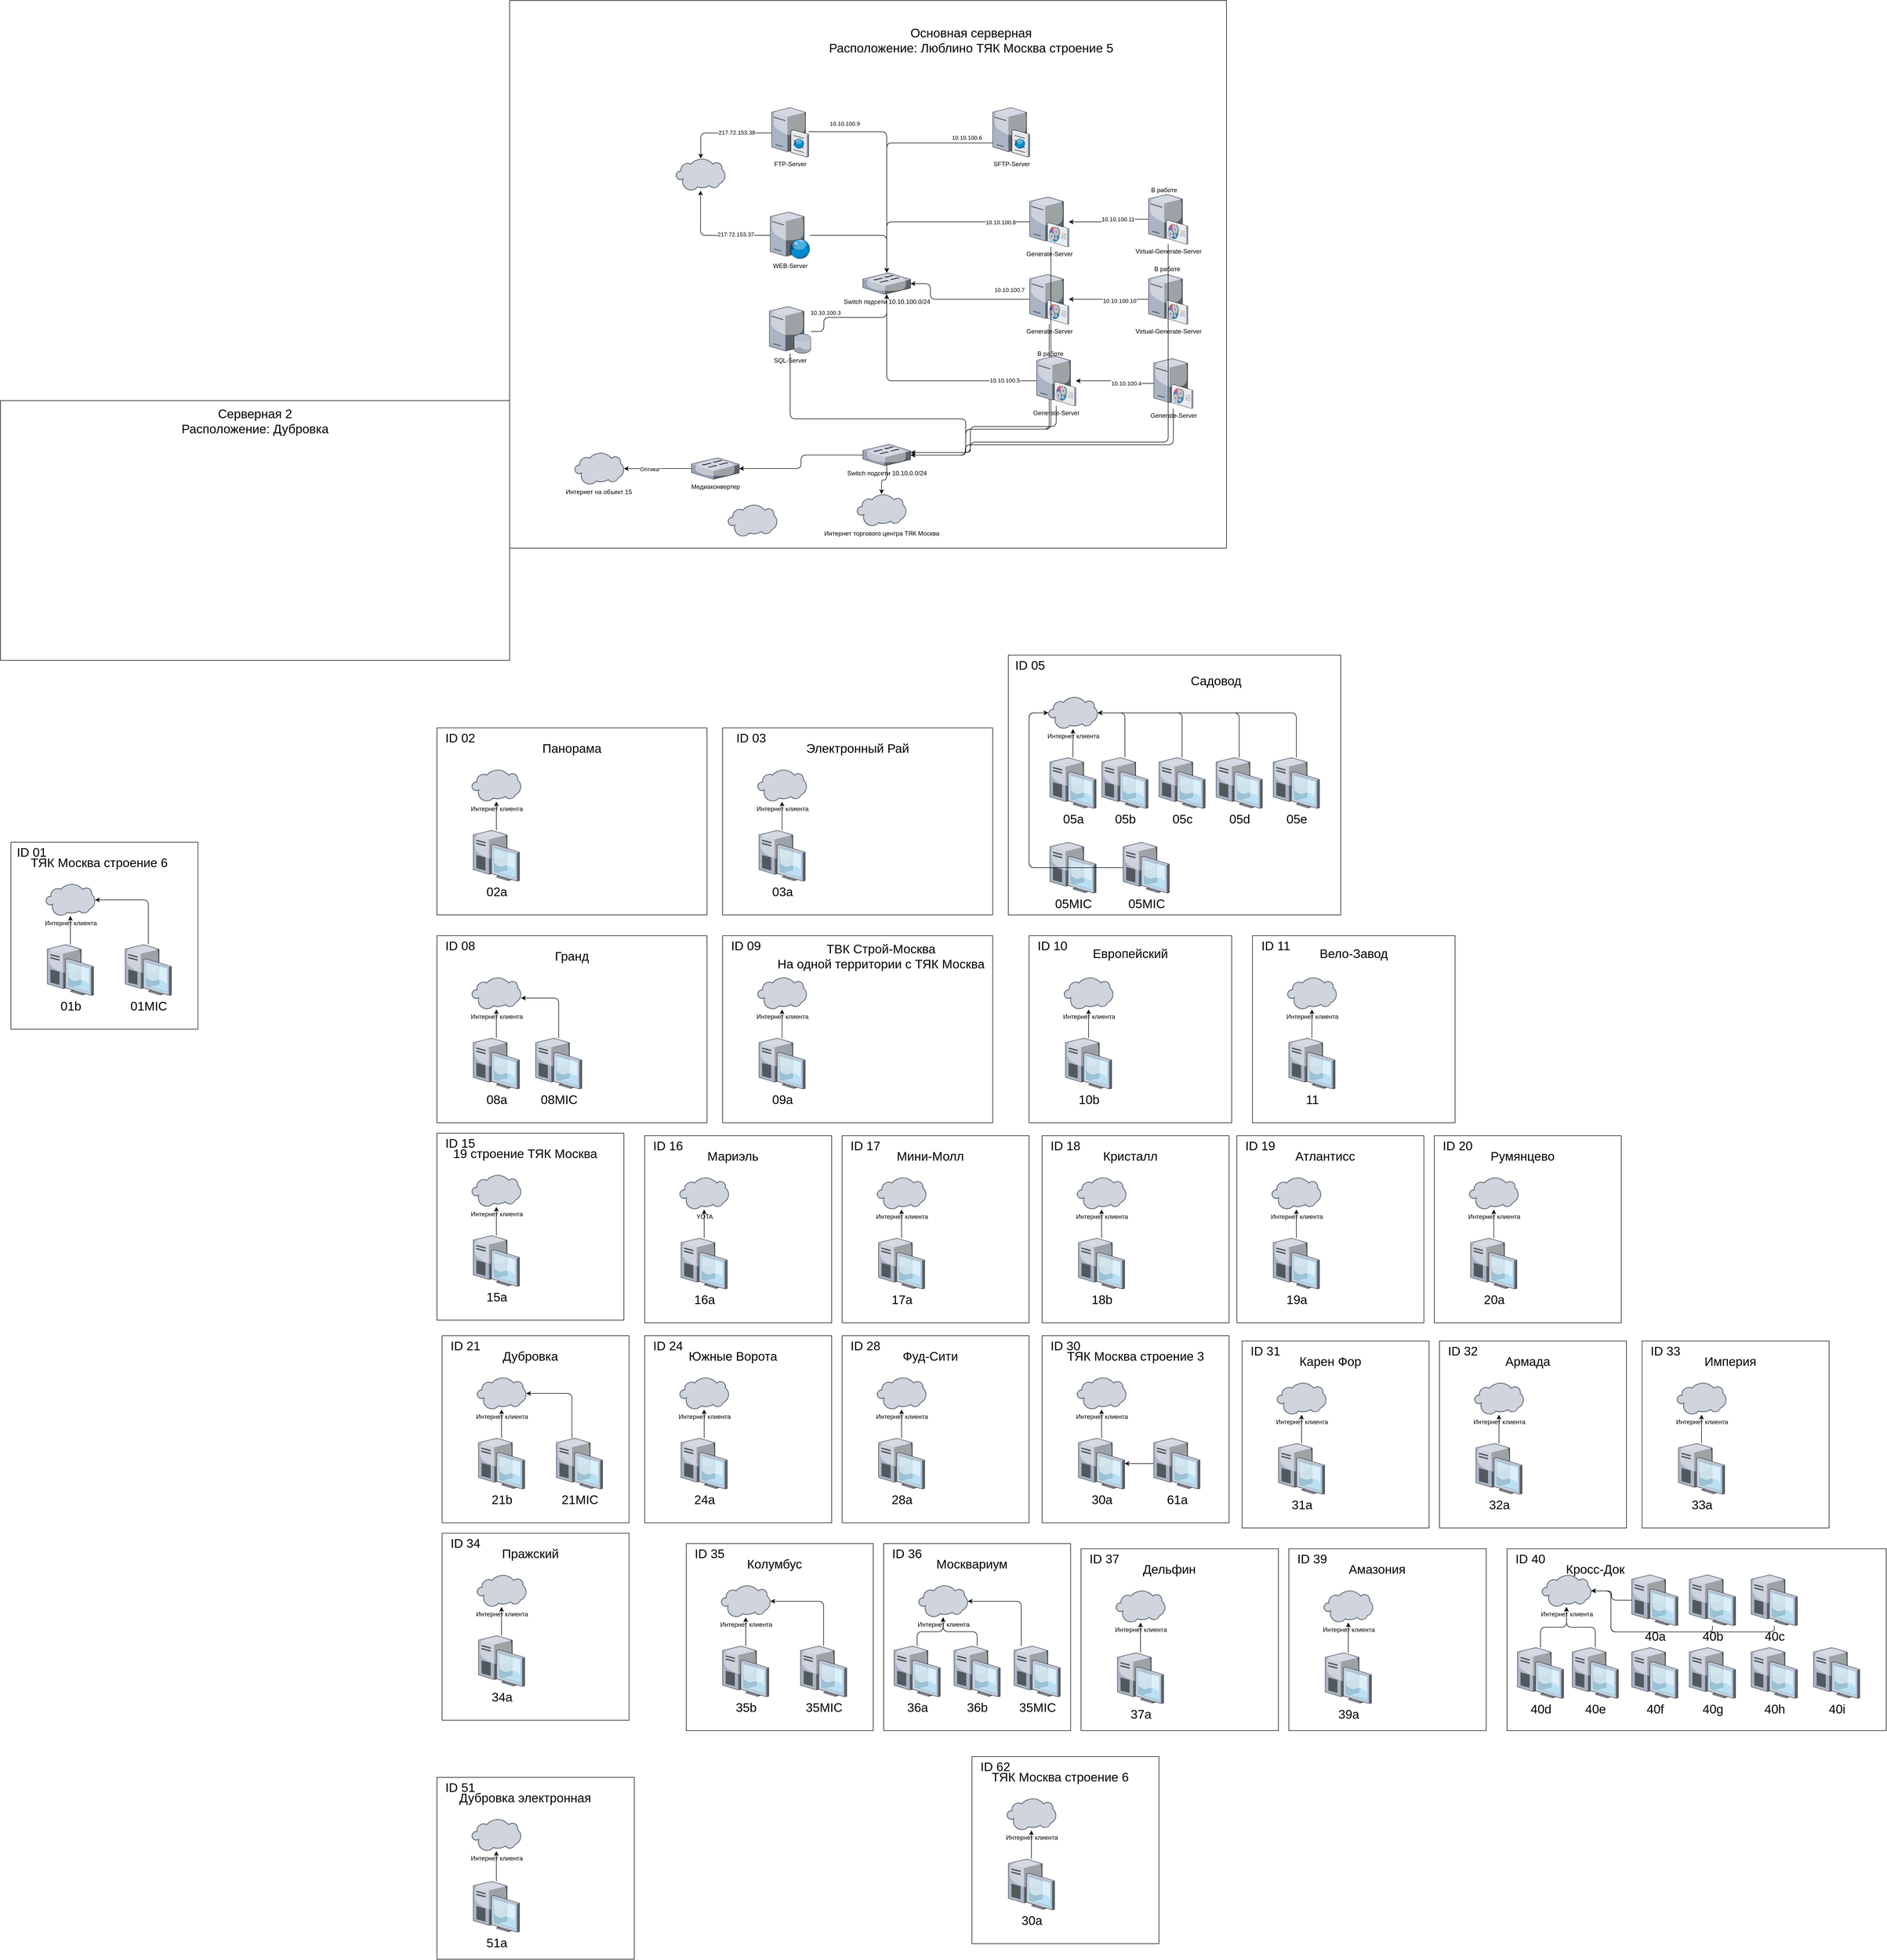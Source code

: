 <mxfile version="14.7.1" type="github">
  <diagram name="Page-1" id="822b0af5-4adb-64df-f703-e8dfc1f81529">
    <mxGraphModel dx="6887" dy="3470" grid="1" gridSize="10" guides="1" tooltips="1" connect="1" arrows="1" fold="1" page="1" pageScale="1" pageWidth="1100" pageHeight="850" math="0" shadow="0">
      <root>
        <mxCell id="0" />
        <mxCell id="1" parent="0" />
        <mxCell id="QQD1jeynAQxtIbIDcrcr-35" value="" style="group;" parent="1" vertex="1" connectable="0">
          <mxGeometry x="610" y="-420" width="1280" height="1054" as="geometry" />
        </mxCell>
        <mxCell id="QQD1jeynAQxtIbIDcrcr-1" value="" style="whiteSpace=wrap;html=1;" parent="QQD1jeynAQxtIbIDcrcr-35" vertex="1">
          <mxGeometry x="-220" width="1380" height="1054" as="geometry" />
        </mxCell>
        <mxCell id="QQD1jeynAQxtIbIDcrcr-2" value="&lt;font style=&quot;font-size: 24px&quot;&gt;Основная серверная&lt;br&gt;Расположение: Люблино ТЯК Москва строение 5&lt;/font&gt;" style="text;html=1;strokeColor=none;fillColor=none;align=center;verticalAlign=middle;whiteSpace=wrap;" parent="QQD1jeynAQxtIbIDcrcr-35" vertex="1">
          <mxGeometry x="345.5" y="44" width="644.5" height="66" as="geometry" />
        </mxCell>
        <mxCell id="QQD1jeynAQxtIbIDcrcr-3" value="FTP-Server" style="verticalLabelPosition=bottom;aspect=fixed;html=1;verticalAlign=top;strokeColor=none;align=center;outlineConnect=0;shape=mxgraph.citrix.ftp_server;" parent="QQD1jeynAQxtIbIDcrcr-35" vertex="1">
          <mxGeometry x="284.5" y="204" width="71" height="97" as="geometry" />
        </mxCell>
        <mxCell id="QQD1jeynAQxtIbIDcrcr-5" value="Switch подсети 10.10.100.0/24" style="verticalLabelPosition=bottom;aspect=fixed;html=1;verticalAlign=top;strokeColor=none;align=center;outlineConnect=0;shape=mxgraph.citrix.switch;" parent="QQD1jeynAQxtIbIDcrcr-35" vertex="1">
          <mxGeometry x="460" y="524" width="92" height="41.5" as="geometry" />
        </mxCell>
        <mxCell id="QQD1jeynAQxtIbIDcrcr-12" style="edgeStyle=orthogonalEdgeStyle;orthogonalLoop=1;jettySize=auto;html=1;" parent="QQD1jeynAQxtIbIDcrcr-35" source="QQD1jeynAQxtIbIDcrcr-3" target="QQD1jeynAQxtIbIDcrcr-5" edge="1">
          <mxGeometry relative="1" as="geometry">
            <mxPoint x="729" y="374.029" as="sourcePoint" />
            <mxPoint x="566" y="464" as="targetPoint" />
            <Array as="points">
              <mxPoint x="506" y="252" />
            </Array>
          </mxGeometry>
        </mxCell>
        <mxCell id="QQD1jeynAQxtIbIDcrcr-13" value="10.10.100.9" style="edgeLabel;html=1;align=center;verticalAlign=middle;resizable=0;points=[];" parent="QQD1jeynAQxtIbIDcrcr-12" vertex="1" connectable="0">
          <mxGeometry x="-0.772" y="1" relative="1" as="geometry">
            <mxPoint x="21" y="-15" as="offset" />
          </mxGeometry>
        </mxCell>
        <mxCell id="QQD1jeynAQxtIbIDcrcr-33" style="edgeStyle=orthogonalEdgeStyle;orthogonalLoop=1;jettySize=auto;html=1;" parent="QQD1jeynAQxtIbIDcrcr-35" source="QQD1jeynAQxtIbIDcrcr-6" target="QQD1jeynAQxtIbIDcrcr-5" edge="1">
          <mxGeometry relative="1" as="geometry">
            <Array as="points">
              <mxPoint x="590" y="575" />
              <mxPoint x="590" y="545" />
            </Array>
          </mxGeometry>
        </mxCell>
        <mxCell id="QQD1jeynAQxtIbIDcrcr-34" value="10.10.100.7" style="edgeLabel;html=1;align=center;verticalAlign=middle;resizable=0;points=[];" parent="QQD1jeynAQxtIbIDcrcr-33" vertex="1" connectable="0">
          <mxGeometry x="-0.511" y="-1" relative="1" as="geometry">
            <mxPoint x="24" y="-17" as="offset" />
          </mxGeometry>
        </mxCell>
        <mxCell id="71yrkKhMwaC9UnlDIWYW-91" style="edgeStyle=orthogonalEdgeStyle;curved=0;rounded=1;sketch=0;orthogonalLoop=1;jettySize=auto;html=1;" edge="1" parent="QQD1jeynAQxtIbIDcrcr-35" source="QQD1jeynAQxtIbIDcrcr-6" target="71yrkKhMwaC9UnlDIWYW-96">
          <mxGeometry relative="1" as="geometry">
            <Array as="points">
              <mxPoint x="819" y="825" />
              <mxPoint x="658" y="825" />
              <mxPoint x="658" y="875" />
            </Array>
          </mxGeometry>
        </mxCell>
        <mxCell id="QQD1jeynAQxtIbIDcrcr-6" value="Generate-Server" style="verticalLabelPosition=bottom;aspect=fixed;html=1;verticalAlign=top;strokeColor=none;align=center;outlineConnect=0;shape=mxgraph.citrix.command_center;" parent="QQD1jeynAQxtIbIDcrcr-35" vertex="1">
          <mxGeometry x="781" y="527" width="75.5" height="96" as="geometry" />
        </mxCell>
        <mxCell id="QQD1jeynAQxtIbIDcrcr-27" style="edgeStyle=orthogonalEdgeStyle;orthogonalLoop=1;jettySize=auto;html=1;" parent="QQD1jeynAQxtIbIDcrcr-35" source="QQD1jeynAQxtIbIDcrcr-9" target="QQD1jeynAQxtIbIDcrcr-5" edge="1">
          <mxGeometry relative="1" as="geometry">
            <Array as="points">
              <mxPoint x="506" y="274" />
            </Array>
          </mxGeometry>
        </mxCell>
        <mxCell id="QQD1jeynAQxtIbIDcrcr-28" value="10.10.100.6" style="edgeLabel;html=1;align=center;verticalAlign=middle;resizable=0;points=[];" parent="QQD1jeynAQxtIbIDcrcr-27" vertex="1" connectable="0">
          <mxGeometry x="-0.77" y="-2" relative="1" as="geometry">
            <mxPoint x="2" y="-8" as="offset" />
          </mxGeometry>
        </mxCell>
        <mxCell id="QQD1jeynAQxtIbIDcrcr-9" value="SFTP-Server" style="verticalLabelPosition=bottom;aspect=fixed;html=1;verticalAlign=top;strokeColor=none;align=center;outlineConnect=0;shape=mxgraph.citrix.ftp_server;" parent="QQD1jeynAQxtIbIDcrcr-35" vertex="1">
          <mxGeometry x="710" y="204" width="71" height="97" as="geometry" />
        </mxCell>
        <mxCell id="QQD1jeynAQxtIbIDcrcr-19" style="edgeStyle=orthogonalEdgeStyle;orthogonalLoop=1;jettySize=auto;html=1;" parent="QQD1jeynAQxtIbIDcrcr-35" source="QQD1jeynAQxtIbIDcrcr-10" target="QQD1jeynAQxtIbIDcrcr-5" edge="1">
          <mxGeometry relative="1" as="geometry">
            <Array as="points">
              <mxPoint x="385" y="637" />
              <mxPoint x="385" y="610" />
              <mxPoint x="506" y="610" />
            </Array>
          </mxGeometry>
        </mxCell>
        <mxCell id="QQD1jeynAQxtIbIDcrcr-20" value="10.10.100.3" style="edgeLabel;html=1;align=center;verticalAlign=middle;resizable=0;points=[];" parent="QQD1jeynAQxtIbIDcrcr-19" vertex="1" connectable="0">
          <mxGeometry x="-0.503" y="-1" relative="1" as="geometry">
            <mxPoint x="1" y="-10" as="offset" />
          </mxGeometry>
        </mxCell>
        <mxCell id="71yrkKhMwaC9UnlDIWYW-71" style="edgeStyle=orthogonalEdgeStyle;curved=0;rounded=1;sketch=0;orthogonalLoop=1;jettySize=auto;html=1;" edge="1" parent="QQD1jeynAQxtIbIDcrcr-35" source="QQD1jeynAQxtIbIDcrcr-10" target="71yrkKhMwaC9UnlDIWYW-96">
          <mxGeometry relative="1" as="geometry">
            <Array as="points">
              <mxPoint x="320" y="805" />
              <mxPoint x="658" y="805" />
              <mxPoint x="658" y="875" />
            </Array>
          </mxGeometry>
        </mxCell>
        <mxCell id="QQD1jeynAQxtIbIDcrcr-10" value="SQL-Server" style="verticalLabelPosition=bottom;aspect=fixed;html=1;verticalAlign=top;strokeColor=none;align=center;outlineConnect=0;shape=mxgraph.citrix.database_server;" parent="QQD1jeynAQxtIbIDcrcr-35" vertex="1">
          <mxGeometry x="280" y="589" width="80" height="90" as="geometry" />
        </mxCell>
        <mxCell id="QQD1jeynAQxtIbIDcrcr-15" value="" style="verticalLabelPosition=bottom;aspect=fixed;html=1;verticalAlign=top;strokeColor=none;align=center;outlineConnect=0;shape=mxgraph.citrix.cloud;" parent="QQD1jeynAQxtIbIDcrcr-35" vertex="1">
          <mxGeometry x="100" y="304" width="95" height="62" as="geometry" />
        </mxCell>
        <mxCell id="QQD1jeynAQxtIbIDcrcr-17" style="edgeStyle=orthogonalEdgeStyle;orthogonalLoop=1;jettySize=auto;html=1;" parent="QQD1jeynAQxtIbIDcrcr-35" source="QQD1jeynAQxtIbIDcrcr-3" target="QQD1jeynAQxtIbIDcrcr-15" edge="1">
          <mxGeometry relative="1" as="geometry">
            <mxPoint x="239.5" y="254" as="sourcePoint" />
            <mxPoint x="100" y="304.5" as="targetPoint" />
            <Array as="points">
              <mxPoint x="148" y="255" />
            </Array>
          </mxGeometry>
        </mxCell>
        <mxCell id="QQD1jeynAQxtIbIDcrcr-22" value="217.72.153.38" style="edgeLabel;html=1;align=center;verticalAlign=middle;resizable=0;points=[];" parent="QQD1jeynAQxtIbIDcrcr-17" vertex="1" connectable="0">
          <mxGeometry x="-0.74" y="2" relative="1" as="geometry">
            <mxPoint x="-44" y="-3" as="offset" />
          </mxGeometry>
        </mxCell>
        <mxCell id="71yrkKhMwaC9UnlDIWYW-67" style="edgeStyle=orthogonalEdgeStyle;curved=0;rounded=1;sketch=0;orthogonalLoop=1;jettySize=auto;html=1;" edge="1" parent="QQD1jeynAQxtIbIDcrcr-35" source="71yrkKhMwaC9UnlDIWYW-66" target="QQD1jeynAQxtIbIDcrcr-15">
          <mxGeometry relative="1" as="geometry" />
        </mxCell>
        <mxCell id="71yrkKhMwaC9UnlDIWYW-69" value="217.72.153.37" style="edgeLabel;html=1;align=center;verticalAlign=middle;resizable=0;points=[];" vertex="1" connectable="0" parent="71yrkKhMwaC9UnlDIWYW-67">
          <mxGeometry x="-0.389" y="-2" relative="1" as="geometry">
            <mxPoint as="offset" />
          </mxGeometry>
        </mxCell>
        <mxCell id="71yrkKhMwaC9UnlDIWYW-68" style="edgeStyle=orthogonalEdgeStyle;curved=0;rounded=1;sketch=0;orthogonalLoop=1;jettySize=auto;html=1;" edge="1" parent="QQD1jeynAQxtIbIDcrcr-35" source="71yrkKhMwaC9UnlDIWYW-66" target="QQD1jeynAQxtIbIDcrcr-5">
          <mxGeometry relative="1" as="geometry" />
        </mxCell>
        <mxCell id="71yrkKhMwaC9UnlDIWYW-66" value="WEB-Server" style="verticalLabelPosition=bottom;aspect=fixed;html=1;verticalAlign=top;strokeColor=none;align=center;outlineConnect=0;shape=mxgraph.citrix.web_server;rounded=0;sketch=0;" vertex="1" parent="QQD1jeynAQxtIbIDcrcr-35">
          <mxGeometry x="281.75" y="407" width="76.5" height="90" as="geometry" />
        </mxCell>
        <mxCell id="71yrkKhMwaC9UnlDIWYW-70" value="Интернет торгового центра ТЯК Москва" style="verticalLabelPosition=bottom;aspect=fixed;html=1;verticalAlign=top;strokeColor=none;align=center;outlineConnect=0;shape=mxgraph.citrix.cloud;rounded=0;sketch=0;" vertex="1" parent="QQD1jeynAQxtIbIDcrcr-35">
          <mxGeometry x="448.5" y="950" width="95" height="62" as="geometry" />
        </mxCell>
        <mxCell id="71yrkKhMwaC9UnlDIWYW-79" style="edgeStyle=orthogonalEdgeStyle;curved=0;rounded=1;sketch=0;orthogonalLoop=1;jettySize=auto;html=1;" edge="1" parent="QQD1jeynAQxtIbIDcrcr-35" source="71yrkKhMwaC9UnlDIWYW-72" target="QQD1jeynAQxtIbIDcrcr-6">
          <mxGeometry relative="1" as="geometry" />
        </mxCell>
        <mxCell id="71yrkKhMwaC9UnlDIWYW-80" value="10.10.100.10" style="edgeLabel;html=1;align=center;verticalAlign=middle;resizable=0;points=[];" vertex="1" connectable="0" parent="71yrkKhMwaC9UnlDIWYW-79">
          <mxGeometry x="-0.27" y="3" relative="1" as="geometry">
            <mxPoint as="offset" />
          </mxGeometry>
        </mxCell>
        <mxCell id="71yrkKhMwaC9UnlDIWYW-72" value="Virtual-Generate-Server" style="verticalLabelPosition=bottom;aspect=fixed;html=1;verticalAlign=top;strokeColor=none;align=center;outlineConnect=0;shape=mxgraph.citrix.command_center;" vertex="1" parent="QQD1jeynAQxtIbIDcrcr-35">
          <mxGeometry x="1010" y="527" width="75.5" height="96" as="geometry" />
        </mxCell>
        <mxCell id="71yrkKhMwaC9UnlDIWYW-95" style="edgeStyle=orthogonalEdgeStyle;curved=0;rounded=1;sketch=0;orthogonalLoop=1;jettySize=auto;html=1;" edge="1" parent="QQD1jeynAQxtIbIDcrcr-35" source="71yrkKhMwaC9UnlDIWYW-76" target="71yrkKhMwaC9UnlDIWYW-96">
          <mxGeometry relative="1" as="geometry">
            <Array as="points">
              <mxPoint x="1058" y="855" />
              <mxPoint x="657" y="855" />
              <mxPoint x="657" y="875" />
            </Array>
          </mxGeometry>
        </mxCell>
        <mxCell id="71yrkKhMwaC9UnlDIWYW-76" value="Generate-Server" style="verticalLabelPosition=bottom;aspect=fixed;html=1;verticalAlign=top;strokeColor=none;align=center;outlineConnect=0;shape=mxgraph.citrix.command_center;" vertex="1" parent="QQD1jeynAQxtIbIDcrcr-35">
          <mxGeometry x="1020" y="689" width="75.5" height="96" as="geometry" />
        </mxCell>
        <mxCell id="71yrkKhMwaC9UnlDIWYW-87" value="В работе" style="text;html=1;strokeColor=none;fillColor=none;align=center;verticalAlign=middle;whiteSpace=wrap;rounded=0;sketch=0;" vertex="1" parent="QQD1jeynAQxtIbIDcrcr-35">
          <mxGeometry x="1000" y="355" width="80" height="20" as="geometry" />
        </mxCell>
        <mxCell id="71yrkKhMwaC9UnlDIWYW-88" value="В работе" style="text;html=1;strokeColor=none;fillColor=none;align=center;verticalAlign=middle;whiteSpace=wrap;rounded=0;sketch=0;" vertex="1" parent="QQD1jeynAQxtIbIDcrcr-35">
          <mxGeometry x="1005.5" y="507" width="80" height="20" as="geometry" />
        </mxCell>
        <mxCell id="71yrkKhMwaC9UnlDIWYW-89" value="В работе" style="text;html=1;strokeColor=none;fillColor=none;align=center;verticalAlign=middle;whiteSpace=wrap;rounded=0;sketch=0;" vertex="1" parent="QQD1jeynAQxtIbIDcrcr-35">
          <mxGeometry x="781" y="670" width="80" height="20" as="geometry" />
        </mxCell>
        <mxCell id="71yrkKhMwaC9UnlDIWYW-73" value="Generate-Server" style="verticalLabelPosition=bottom;aspect=fixed;html=1;verticalAlign=top;strokeColor=none;align=center;outlineConnect=0;shape=mxgraph.citrix.command_center;" vertex="1" parent="QQD1jeynAQxtIbIDcrcr-35">
          <mxGeometry x="781" y="378" width="75.5" height="96" as="geometry" />
        </mxCell>
        <mxCell id="71yrkKhMwaC9UnlDIWYW-77" style="edgeStyle=orthogonalEdgeStyle;curved=0;rounded=1;sketch=0;orthogonalLoop=1;jettySize=auto;html=1;" edge="1" parent="QQD1jeynAQxtIbIDcrcr-35" source="71yrkKhMwaC9UnlDIWYW-73" target="QQD1jeynAQxtIbIDcrcr-5">
          <mxGeometry relative="1" as="geometry" />
        </mxCell>
        <mxCell id="71yrkKhMwaC9UnlDIWYW-82" value="10.10.100.8" style="edgeLabel;html=1;align=center;verticalAlign=middle;resizable=0;points=[];" vertex="1" connectable="0" parent="71yrkKhMwaC9UnlDIWYW-77">
          <mxGeometry x="-0.7" y="1" relative="1" as="geometry">
            <mxPoint as="offset" />
          </mxGeometry>
        </mxCell>
        <mxCell id="71yrkKhMwaC9UnlDIWYW-92" style="edgeStyle=orthogonalEdgeStyle;curved=0;rounded=1;sketch=0;orthogonalLoop=1;jettySize=auto;html=1;" edge="1" parent="QQD1jeynAQxtIbIDcrcr-35" source="71yrkKhMwaC9UnlDIWYW-73" target="71yrkKhMwaC9UnlDIWYW-96">
          <mxGeometry relative="1" as="geometry">
            <Array as="points">
              <mxPoint x="822" y="825" />
              <mxPoint x="658" y="825" />
              <mxPoint x="658" y="875" />
            </Array>
          </mxGeometry>
        </mxCell>
        <mxCell id="71yrkKhMwaC9UnlDIWYW-97" style="edgeStyle=orthogonalEdgeStyle;curved=0;rounded=1;sketch=0;orthogonalLoop=1;jettySize=auto;html=1;" edge="1" parent="QQD1jeynAQxtIbIDcrcr-35" source="71yrkKhMwaC9UnlDIWYW-96" target="71yrkKhMwaC9UnlDIWYW-70">
          <mxGeometry relative="1" as="geometry" />
        </mxCell>
        <mxCell id="71yrkKhMwaC9UnlDIWYW-96" value="Switch подсети 10.10.0.0/24" style="verticalLabelPosition=bottom;aspect=fixed;html=1;verticalAlign=top;strokeColor=none;align=center;outlineConnect=0;shape=mxgraph.citrix.switch;rounded=0;sketch=0;" vertex="1" parent="QQD1jeynAQxtIbIDcrcr-35">
          <mxGeometry x="460" y="854" width="92" height="41.5" as="geometry" />
        </mxCell>
        <mxCell id="71yrkKhMwaC9UnlDIWYW-103" style="edgeStyle=orthogonalEdgeStyle;curved=0;rounded=1;sketch=0;orthogonalLoop=1;jettySize=auto;html=1;" edge="1" parent="QQD1jeynAQxtIbIDcrcr-35" source="71yrkKhMwaC9UnlDIWYW-99" target="71yrkKhMwaC9UnlDIWYW-102">
          <mxGeometry relative="1" as="geometry" />
        </mxCell>
        <mxCell id="71yrkKhMwaC9UnlDIWYW-104" value="Оптика" style="edgeLabel;html=1;align=center;verticalAlign=middle;resizable=0;points=[];" vertex="1" connectable="0" parent="71yrkKhMwaC9UnlDIWYW-103">
          <mxGeometry x="0.259" y="1" relative="1" as="geometry">
            <mxPoint as="offset" />
          </mxGeometry>
        </mxCell>
        <mxCell id="71yrkKhMwaC9UnlDIWYW-99" value="Медиаконвертер" style="verticalLabelPosition=bottom;aspect=fixed;html=1;verticalAlign=top;strokeColor=none;align=center;outlineConnect=0;shape=mxgraph.citrix.switch;rounded=0;sketch=0;" vertex="1" parent="QQD1jeynAQxtIbIDcrcr-35">
          <mxGeometry x="130" y="880" width="92" height="41.5" as="geometry" />
        </mxCell>
        <mxCell id="71yrkKhMwaC9UnlDIWYW-102" value="Интернет на объект 15&amp;nbsp;" style="verticalLabelPosition=bottom;aspect=fixed;html=1;verticalAlign=top;strokeColor=none;align=center;outlineConnect=0;shape=mxgraph.citrix.cloud;rounded=0;sketch=0;" vertex="1" parent="QQD1jeynAQxtIbIDcrcr-35">
          <mxGeometry x="-95" y="870" width="95" height="62" as="geometry" />
        </mxCell>
        <mxCell id="71yrkKhMwaC9UnlDIWYW-100" style="edgeStyle=orthogonalEdgeStyle;curved=0;rounded=1;sketch=0;orthogonalLoop=1;jettySize=auto;html=1;" edge="1" parent="QQD1jeynAQxtIbIDcrcr-35" source="71yrkKhMwaC9UnlDIWYW-96" target="71yrkKhMwaC9UnlDIWYW-99">
          <mxGeometry relative="1" as="geometry">
            <mxPoint x="360" y="900.75" as="sourcePoint" />
          </mxGeometry>
        </mxCell>
        <mxCell id="QQD1jeynAQxtIbIDcrcr-36" value="" style="whiteSpace=wrap;html=1;" parent="1" vertex="1">
          <mxGeometry x="-590" y="350" width="980" height="500" as="geometry" />
        </mxCell>
        <mxCell id="QQD1jeynAQxtIbIDcrcr-37" value="&lt;span style=&quot;font-size: 24px&quot;&gt;Серверная 2&lt;br&gt;Расположение: Дубровка&lt;br&gt;&lt;/span&gt;" style="text;html=1;strokeColor=none;fillColor=none;align=center;verticalAlign=middle;whiteSpace=wrap;" parent="1" vertex="1">
          <mxGeometry x="-295" y="360" width="390" height="60" as="geometry" />
        </mxCell>
        <mxCell id="QQD1jeynAQxtIbIDcrcr-45" value="" style="whiteSpace=wrap;html=1;" parent="1" vertex="1">
          <mxGeometry x="250" y="980" width="520" height="360" as="geometry" />
        </mxCell>
        <mxCell id="QQD1jeynAQxtIbIDcrcr-46" value="Интернет клиента" style="verticalLabelPosition=bottom;aspect=fixed;html=1;verticalAlign=top;strokeColor=none;align=center;outlineConnect=0;shape=mxgraph.citrix.cloud;" parent="1" vertex="1">
          <mxGeometry x="317" y="1060" width="95" height="62" as="geometry" />
        </mxCell>
        <mxCell id="QQD1jeynAQxtIbIDcrcr-47" value="Панорама" style="text;html=1;strokeColor=none;fillColor=none;align=center;verticalAlign=middle;whiteSpace=wrap;fontSize=24;" parent="1" vertex="1">
          <mxGeometry x="340" y="990" width="340" height="60" as="geometry" />
        </mxCell>
        <mxCell id="QQD1jeynAQxtIbIDcrcr-48" style="edgeStyle=orthogonalEdgeStyle;orthogonalLoop=1;jettySize=auto;html=1;fontSize=24;" parent="1" source="QQD1jeynAQxtIbIDcrcr-49" target="QQD1jeynAQxtIbIDcrcr-46" edge="1">
          <mxGeometry relative="1" as="geometry" />
        </mxCell>
        <mxCell id="QQD1jeynAQxtIbIDcrcr-49" value="02a" style="verticalLabelPosition=bottom;aspect=fixed;html=1;verticalAlign=top;strokeColor=none;align=center;outlineConnect=0;shape=mxgraph.citrix.desktop;fontSize=24;" parent="1" vertex="1">
          <mxGeometry x="320" y="1177" width="89" height="98" as="geometry" />
        </mxCell>
        <mxCell id="QQD1jeynAQxtIbIDcrcr-52" value="" style="whiteSpace=wrap;html=1;" parent="1" vertex="1">
          <mxGeometry x="800" y="980" width="520" height="360" as="geometry" />
        </mxCell>
        <mxCell id="QQD1jeynAQxtIbIDcrcr-53" value="Интернет клиента" style="verticalLabelPosition=bottom;aspect=fixed;html=1;verticalAlign=top;strokeColor=none;align=center;outlineConnect=0;shape=mxgraph.citrix.cloud;" parent="1" vertex="1">
          <mxGeometry x="867" y="1060" width="95" height="62" as="geometry" />
        </mxCell>
        <mxCell id="QQD1jeynAQxtIbIDcrcr-54" value="Электронный Рай" style="text;html=1;strokeColor=none;fillColor=none;align=center;verticalAlign=middle;whiteSpace=wrap;fontSize=24;" parent="1" vertex="1">
          <mxGeometry x="890" y="990" width="340" height="60" as="geometry" />
        </mxCell>
        <mxCell id="QQD1jeynAQxtIbIDcrcr-55" style="edgeStyle=orthogonalEdgeStyle;orthogonalLoop=1;jettySize=auto;html=1;fontSize=24;" parent="1" source="QQD1jeynAQxtIbIDcrcr-56" target="QQD1jeynAQxtIbIDcrcr-53" edge="1">
          <mxGeometry relative="1" as="geometry" />
        </mxCell>
        <mxCell id="QQD1jeynAQxtIbIDcrcr-56" value="03a" style="verticalLabelPosition=bottom;aspect=fixed;html=1;verticalAlign=top;strokeColor=none;align=center;outlineConnect=0;shape=mxgraph.citrix.desktop;fontSize=24;" parent="1" vertex="1">
          <mxGeometry x="870" y="1177" width="89" height="98" as="geometry" />
        </mxCell>
        <mxCell id="QQD1jeynAQxtIbIDcrcr-83" value="ID 02" style="text;html=1;strokeColor=none;fillColor=none;align=center;verticalAlign=middle;whiteSpace=wrap;fontSize=24;" parent="1" vertex="1">
          <mxGeometry x="260" y="990" width="70" height="20" as="geometry" />
        </mxCell>
        <mxCell id="QQD1jeynAQxtIbIDcrcr-84" value="ID 03" style="text;html=1;strokeColor=none;fillColor=none;align=center;verticalAlign=middle;whiteSpace=wrap;fontSize=24;" parent="1" vertex="1">
          <mxGeometry x="820" y="990" width="70" height="20" as="geometry" />
        </mxCell>
        <mxCell id="QQD1jeynAQxtIbIDcrcr-92" value="" style="group;" parent="1" vertex="1" connectable="0">
          <mxGeometry x="-570" y="1200" width="360" height="360" as="geometry" />
        </mxCell>
        <mxCell id="QQD1jeynAQxtIbIDcrcr-38" value="" style="whiteSpace=wrap;html=1;" parent="QQD1jeynAQxtIbIDcrcr-92" vertex="1">
          <mxGeometry width="360" height="360" as="geometry" />
        </mxCell>
        <mxCell id="QQD1jeynAQxtIbIDcrcr-39" value="Интернет клиента" style="verticalLabelPosition=bottom;aspect=fixed;html=1;verticalAlign=top;strokeColor=none;align=center;outlineConnect=0;shape=mxgraph.citrix.cloud;" parent="QQD1jeynAQxtIbIDcrcr-92" vertex="1">
          <mxGeometry x="67" y="80" width="95" height="62" as="geometry" />
        </mxCell>
        <mxCell id="QQD1jeynAQxtIbIDcrcr-40" value="ТЯК Москва строение 6" style="text;html=1;strokeColor=none;fillColor=none;align=center;verticalAlign=middle;whiteSpace=wrap;fontSize=24;" parent="QQD1jeynAQxtIbIDcrcr-92" vertex="1">
          <mxGeometry y="10" width="340" height="60" as="geometry" />
        </mxCell>
        <mxCell id="QQD1jeynAQxtIbIDcrcr-43" style="edgeStyle=orthogonalEdgeStyle;orthogonalLoop=1;jettySize=auto;html=1;fontSize=24;" parent="QQD1jeynAQxtIbIDcrcr-92" source="QQD1jeynAQxtIbIDcrcr-41" target="QQD1jeynAQxtIbIDcrcr-39" edge="1">
          <mxGeometry relative="1" as="geometry" />
        </mxCell>
        <mxCell id="QQD1jeynAQxtIbIDcrcr-41" value="01b" style="verticalLabelPosition=bottom;aspect=fixed;html=1;verticalAlign=top;strokeColor=none;align=center;outlineConnect=0;shape=mxgraph.citrix.desktop;fontSize=24;" parent="QQD1jeynAQxtIbIDcrcr-92" vertex="1">
          <mxGeometry x="70" y="197" width="89" height="98" as="geometry" />
        </mxCell>
        <mxCell id="QQD1jeynAQxtIbIDcrcr-44" style="edgeStyle=orthogonalEdgeStyle;orthogonalLoop=1;jettySize=auto;html=1;fontSize=24;" parent="QQD1jeynAQxtIbIDcrcr-92" source="QQD1jeynAQxtIbIDcrcr-42" target="QQD1jeynAQxtIbIDcrcr-39" edge="1">
          <mxGeometry relative="1" as="geometry">
            <Array as="points">
              <mxPoint x="265" y="111" />
            </Array>
          </mxGeometry>
        </mxCell>
        <mxCell id="QQD1jeynAQxtIbIDcrcr-42" value="01MIC" style="verticalLabelPosition=bottom;aspect=fixed;html=1;verticalAlign=top;strokeColor=none;align=center;outlineConnect=0;shape=mxgraph.citrix.desktop;fontSize=24;" parent="QQD1jeynAQxtIbIDcrcr-92" vertex="1">
          <mxGeometry x="220" y="197" width="89" height="98" as="geometry" />
        </mxCell>
        <mxCell id="QQD1jeynAQxtIbIDcrcr-78" value="ID 01" style="text;html=1;strokeColor=none;fillColor=none;align=center;verticalAlign=middle;whiteSpace=wrap;fontSize=24;" parent="QQD1jeynAQxtIbIDcrcr-92" vertex="1">
          <mxGeometry x="10" y="10" width="60" height="20" as="geometry" />
        </mxCell>
        <mxCell id="QQD1jeynAQxtIbIDcrcr-95" value="" style="whiteSpace=wrap;html=1;" parent="1" vertex="1">
          <mxGeometry x="800" y="1380" width="520" height="360" as="geometry" />
        </mxCell>
        <mxCell id="QQD1jeynAQxtIbIDcrcr-96" value="Интернет клиента" style="verticalLabelPosition=bottom;aspect=fixed;html=1;verticalAlign=top;strokeColor=none;align=center;outlineConnect=0;shape=mxgraph.citrix.cloud;" parent="1" vertex="1">
          <mxGeometry x="867" y="1460" width="95" height="62" as="geometry" />
        </mxCell>
        <mxCell id="QQD1jeynAQxtIbIDcrcr-97" value="ТВК Строй-Москва&lt;br&gt;На одной территории с ТЯК Москва" style="text;html=1;strokeColor=none;fillColor=none;align=center;verticalAlign=middle;whiteSpace=wrap;fontSize=24;" parent="1" vertex="1">
          <mxGeometry x="890" y="1390" width="430" height="60" as="geometry" />
        </mxCell>
        <mxCell id="QQD1jeynAQxtIbIDcrcr-98" style="edgeStyle=orthogonalEdgeStyle;orthogonalLoop=1;jettySize=auto;html=1;fontSize=24;" parent="1" source="QQD1jeynAQxtIbIDcrcr-99" target="QQD1jeynAQxtIbIDcrcr-96" edge="1">
          <mxGeometry relative="1" as="geometry" />
        </mxCell>
        <mxCell id="QQD1jeynAQxtIbIDcrcr-99" value="09a" style="verticalLabelPosition=bottom;aspect=fixed;html=1;verticalAlign=top;strokeColor=none;align=center;outlineConnect=0;shape=mxgraph.citrix.desktop;fontSize=24;" parent="1" vertex="1">
          <mxGeometry x="870" y="1577" width="89" height="98" as="geometry" />
        </mxCell>
        <mxCell id="QQD1jeynAQxtIbIDcrcr-100" value="ID 09" style="text;html=1;strokeColor=none;fillColor=none;align=center;verticalAlign=middle;whiteSpace=wrap;fontSize=24;" parent="1" vertex="1">
          <mxGeometry x="810" y="1390" width="70" height="20" as="geometry" />
        </mxCell>
        <mxCell id="QQD1jeynAQxtIbIDcrcr-103" value="" style="whiteSpace=wrap;html=1;" parent="1" vertex="1">
          <mxGeometry x="1390" y="1380" width="390" height="360" as="geometry" />
        </mxCell>
        <mxCell id="QQD1jeynAQxtIbIDcrcr-104" value="Интернет клиента" style="verticalLabelPosition=bottom;aspect=fixed;html=1;verticalAlign=top;strokeColor=none;align=center;outlineConnect=0;shape=mxgraph.citrix.cloud;" parent="1" vertex="1">
          <mxGeometry x="1457" y="1460" width="95" height="62" as="geometry" />
        </mxCell>
        <mxCell id="QQD1jeynAQxtIbIDcrcr-105" value="Европейский" style="text;html=1;strokeColor=none;fillColor=none;align=center;verticalAlign=middle;whiteSpace=wrap;fontSize=24;" parent="1" vertex="1">
          <mxGeometry x="1415" y="1385" width="340" height="60" as="geometry" />
        </mxCell>
        <mxCell id="QQD1jeynAQxtIbIDcrcr-106" style="edgeStyle=orthogonalEdgeStyle;orthogonalLoop=1;jettySize=auto;html=1;fontSize=24;" parent="1" source="QQD1jeynAQxtIbIDcrcr-107" target="QQD1jeynAQxtIbIDcrcr-104" edge="1">
          <mxGeometry relative="1" as="geometry" />
        </mxCell>
        <mxCell id="QQD1jeynAQxtIbIDcrcr-107" value="10b" style="verticalLabelPosition=bottom;aspect=fixed;html=1;verticalAlign=top;strokeColor=none;align=center;outlineConnect=0;shape=mxgraph.citrix.desktop;fontSize=24;" parent="1" vertex="1">
          <mxGeometry x="1460" y="1577" width="89" height="98" as="geometry" />
        </mxCell>
        <mxCell id="QQD1jeynAQxtIbIDcrcr-108" value="ID 10" style="text;html=1;strokeColor=none;fillColor=none;align=center;verticalAlign=middle;whiteSpace=wrap;fontSize=24;" parent="1" vertex="1">
          <mxGeometry x="1400" y="1390" width="70" height="20" as="geometry" />
        </mxCell>
        <mxCell id="QQD1jeynAQxtIbIDcrcr-109" value="" style="whiteSpace=wrap;html=1;" parent="1" vertex="1">
          <mxGeometry x="1820" y="1380" width="390" height="360" as="geometry" />
        </mxCell>
        <mxCell id="QQD1jeynAQxtIbIDcrcr-110" value="Интернет клиента" style="verticalLabelPosition=bottom;aspect=fixed;html=1;verticalAlign=top;strokeColor=none;align=center;outlineConnect=0;shape=mxgraph.citrix.cloud;" parent="1" vertex="1">
          <mxGeometry x="1887" y="1460" width="95" height="62" as="geometry" />
        </mxCell>
        <mxCell id="QQD1jeynAQxtIbIDcrcr-111" value="Вело-Завод" style="text;html=1;strokeColor=none;fillColor=none;align=center;verticalAlign=middle;whiteSpace=wrap;fontSize=24;" parent="1" vertex="1">
          <mxGeometry x="1845" y="1385" width="340" height="60" as="geometry" />
        </mxCell>
        <mxCell id="QQD1jeynAQxtIbIDcrcr-112" style="edgeStyle=orthogonalEdgeStyle;orthogonalLoop=1;jettySize=auto;html=1;fontSize=24;" parent="1" source="QQD1jeynAQxtIbIDcrcr-113" target="QQD1jeynAQxtIbIDcrcr-110" edge="1">
          <mxGeometry relative="1" as="geometry" />
        </mxCell>
        <mxCell id="QQD1jeynAQxtIbIDcrcr-113" value="11" style="verticalLabelPosition=bottom;aspect=fixed;html=1;verticalAlign=top;strokeColor=none;align=center;outlineConnect=0;shape=mxgraph.citrix.desktop;fontSize=24;" parent="1" vertex="1">
          <mxGeometry x="1890" y="1577" width="89" height="98" as="geometry" />
        </mxCell>
        <mxCell id="QQD1jeynAQxtIbIDcrcr-114" value="ID 11" style="text;html=1;strokeColor=none;fillColor=none;align=center;verticalAlign=middle;whiteSpace=wrap;fontSize=24;" parent="1" vertex="1">
          <mxGeometry x="1830" y="1390" width="70" height="20" as="geometry" />
        </mxCell>
        <mxCell id="QQD1jeynAQxtIbIDcrcr-115" value="" style="group;" parent="1" vertex="1" connectable="0">
          <mxGeometry x="1350" y="840" width="640" height="500" as="geometry" />
        </mxCell>
        <mxCell id="QQD1jeynAQxtIbIDcrcr-57" value="" style="whiteSpace=wrap;html=1;" parent="QQD1jeynAQxtIbIDcrcr-115" vertex="1">
          <mxGeometry width="640" height="500" as="geometry" />
        </mxCell>
        <mxCell id="QQD1jeynAQxtIbIDcrcr-58" value="Интернет клиента" style="verticalLabelPosition=bottom;aspect=fixed;html=1;verticalAlign=top;strokeColor=none;align=center;outlineConnect=0;shape=mxgraph.citrix.cloud;" parent="QQD1jeynAQxtIbIDcrcr-115" vertex="1">
          <mxGeometry x="77" y="80" width="95" height="62" as="geometry" />
        </mxCell>
        <mxCell id="QQD1jeynAQxtIbIDcrcr-59" value="Садовод" style="text;html=1;strokeColor=none;fillColor=none;align=center;verticalAlign=middle;whiteSpace=wrap;fontSize=24;" parent="QQD1jeynAQxtIbIDcrcr-115" vertex="1">
          <mxGeometry x="230" y="20" width="340" height="60" as="geometry" />
        </mxCell>
        <mxCell id="QQD1jeynAQxtIbIDcrcr-60" style="edgeStyle=orthogonalEdgeStyle;orthogonalLoop=1;jettySize=auto;html=1;fontSize=24;" parent="QQD1jeynAQxtIbIDcrcr-115" source="QQD1jeynAQxtIbIDcrcr-61" target="QQD1jeynAQxtIbIDcrcr-58" edge="1">
          <mxGeometry relative="1" as="geometry" />
        </mxCell>
        <mxCell id="QQD1jeynAQxtIbIDcrcr-61" value="05a" style="verticalLabelPosition=bottom;aspect=fixed;html=1;verticalAlign=top;strokeColor=none;align=center;outlineConnect=0;shape=mxgraph.citrix.desktop;fontSize=24;" parent="QQD1jeynAQxtIbIDcrcr-115" vertex="1">
          <mxGeometry x="80" y="197" width="89" height="98" as="geometry" />
        </mxCell>
        <mxCell id="QQD1jeynAQxtIbIDcrcr-62" style="edgeStyle=orthogonalEdgeStyle;orthogonalLoop=1;jettySize=auto;html=1;fontSize=24;" parent="QQD1jeynAQxtIbIDcrcr-115" source="QQD1jeynAQxtIbIDcrcr-63" target="QQD1jeynAQxtIbIDcrcr-58" edge="1">
          <mxGeometry relative="1" as="geometry">
            <Array as="points">
              <mxPoint x="225" y="111" />
            </Array>
          </mxGeometry>
        </mxCell>
        <mxCell id="QQD1jeynAQxtIbIDcrcr-63" value="05b" style="verticalLabelPosition=bottom;aspect=fixed;html=1;verticalAlign=top;strokeColor=none;align=center;outlineConnect=0;shape=mxgraph.citrix.desktop;fontSize=24;" parent="QQD1jeynAQxtIbIDcrcr-115" vertex="1">
          <mxGeometry x="180" y="197" width="89" height="98" as="geometry" />
        </mxCell>
        <mxCell id="QQD1jeynAQxtIbIDcrcr-86" style="edgeStyle=orthogonalEdgeStyle;orthogonalLoop=1;jettySize=auto;html=1;fontSize=24;" parent="QQD1jeynAQxtIbIDcrcr-115" source="QQD1jeynAQxtIbIDcrcr-65" target="QQD1jeynAQxtIbIDcrcr-58" edge="1">
          <mxGeometry relative="1" as="geometry">
            <Array as="points">
              <mxPoint x="334" y="111" />
            </Array>
          </mxGeometry>
        </mxCell>
        <mxCell id="QQD1jeynAQxtIbIDcrcr-65" value="05c" style="verticalLabelPosition=bottom;aspect=fixed;html=1;verticalAlign=top;strokeColor=none;align=center;outlineConnect=0;shape=mxgraph.citrix.desktop;fontSize=24;" parent="QQD1jeynAQxtIbIDcrcr-115" vertex="1">
          <mxGeometry x="290" y="197" width="89" height="98" as="geometry" />
        </mxCell>
        <mxCell id="QQD1jeynAQxtIbIDcrcr-93" style="edgeStyle=orthogonalEdgeStyle;orthogonalLoop=1;jettySize=auto;html=1;fontSize=24;" parent="QQD1jeynAQxtIbIDcrcr-115" source="QQD1jeynAQxtIbIDcrcr-68" target="QQD1jeynAQxtIbIDcrcr-58" edge="1">
          <mxGeometry relative="1" as="geometry">
            <Array as="points">
              <mxPoint x="445" y="111" />
            </Array>
          </mxGeometry>
        </mxCell>
        <mxCell id="QQD1jeynAQxtIbIDcrcr-68" value="05d" style="verticalLabelPosition=bottom;aspect=fixed;html=1;verticalAlign=top;strokeColor=none;align=center;outlineConnect=0;shape=mxgraph.citrix.desktop;fontSize=24;" parent="QQD1jeynAQxtIbIDcrcr-115" vertex="1">
          <mxGeometry x="400" y="197" width="89" height="98" as="geometry" />
        </mxCell>
        <mxCell id="QQD1jeynAQxtIbIDcrcr-94" style="edgeStyle=orthogonalEdgeStyle;orthogonalLoop=1;jettySize=auto;html=1;fontSize=24;" parent="QQD1jeynAQxtIbIDcrcr-115" source="QQD1jeynAQxtIbIDcrcr-69" target="QQD1jeynAQxtIbIDcrcr-58" edge="1">
          <mxGeometry relative="1" as="geometry">
            <Array as="points">
              <mxPoint x="555" y="111" />
            </Array>
          </mxGeometry>
        </mxCell>
        <mxCell id="QQD1jeynAQxtIbIDcrcr-69" value="05e" style="verticalLabelPosition=bottom;aspect=fixed;html=1;verticalAlign=top;strokeColor=none;align=center;outlineConnect=0;shape=mxgraph.citrix.desktop;fontSize=24;" parent="QQD1jeynAQxtIbIDcrcr-115" vertex="1">
          <mxGeometry x="510" y="197" width="89" height="98" as="geometry" />
        </mxCell>
        <mxCell id="QQD1jeynAQxtIbIDcrcr-87" style="edgeStyle=orthogonalEdgeStyle;orthogonalLoop=1;jettySize=auto;html=1;fontSize=24;" parent="QQD1jeynAQxtIbIDcrcr-115" source="QQD1jeynAQxtIbIDcrcr-70" target="QQD1jeynAQxtIbIDcrcr-58" edge="1">
          <mxGeometry relative="1" as="geometry">
            <Array as="points">
              <mxPoint x="40" y="409" />
              <mxPoint x="40" y="111" />
            </Array>
          </mxGeometry>
        </mxCell>
        <mxCell id="QQD1jeynAQxtIbIDcrcr-70" value="05MIC" style="verticalLabelPosition=bottom;aspect=fixed;html=1;verticalAlign=top;strokeColor=none;align=center;outlineConnect=0;shape=mxgraph.citrix.desktop;fontSize=24;" parent="QQD1jeynAQxtIbIDcrcr-115" vertex="1">
          <mxGeometry x="80" y="360" width="89" height="98" as="geometry" />
        </mxCell>
        <mxCell id="QQD1jeynAQxtIbIDcrcr-88" style="edgeStyle=orthogonalEdgeStyle;orthogonalLoop=1;jettySize=auto;html=1;fontSize=24;" parent="QQD1jeynAQxtIbIDcrcr-115" source="QQD1jeynAQxtIbIDcrcr-71" target="QQD1jeynAQxtIbIDcrcr-58" edge="1">
          <mxGeometry relative="1" as="geometry">
            <Array as="points">
              <mxPoint x="40" y="409" />
              <mxPoint x="40" y="111" />
            </Array>
          </mxGeometry>
        </mxCell>
        <mxCell id="QQD1jeynAQxtIbIDcrcr-71" value="05MIC" style="verticalLabelPosition=bottom;aspect=fixed;html=1;verticalAlign=top;strokeColor=none;align=center;outlineConnect=0;shape=mxgraph.citrix.desktop;fontSize=24;" parent="QQD1jeynAQxtIbIDcrcr-115" vertex="1">
          <mxGeometry x="221" y="360" width="89" height="98" as="geometry" />
        </mxCell>
        <mxCell id="QQD1jeynAQxtIbIDcrcr-85" value="ID 05" style="text;html=1;strokeColor=none;fillColor=none;align=center;verticalAlign=middle;whiteSpace=wrap;fontSize=24;" parent="QQD1jeynAQxtIbIDcrcr-115" vertex="1">
          <mxGeometry x="7" y="10" width="70" height="20" as="geometry" />
        </mxCell>
        <mxCell id="QQD1jeynAQxtIbIDcrcr-117" value="" style="group;" parent="1" vertex="1" connectable="0">
          <mxGeometry x="250" y="1760" width="360" height="360" as="geometry" />
        </mxCell>
        <mxCell id="QQD1jeynAQxtIbIDcrcr-118" value="" style="whiteSpace=wrap;html=1;" parent="QQD1jeynAQxtIbIDcrcr-117" vertex="1">
          <mxGeometry width="360" height="360" as="geometry" />
        </mxCell>
        <mxCell id="QQD1jeynAQxtIbIDcrcr-119" value="Интернет клиента" style="verticalLabelPosition=bottom;aspect=fixed;html=1;verticalAlign=top;strokeColor=none;align=center;outlineConnect=0;shape=mxgraph.citrix.cloud;" parent="QQD1jeynAQxtIbIDcrcr-117" vertex="1">
          <mxGeometry x="67" y="80" width="95" height="62" as="geometry" />
        </mxCell>
        <mxCell id="QQD1jeynAQxtIbIDcrcr-120" value="19 строение ТЯК Москва" style="text;html=1;strokeColor=none;fillColor=none;align=center;verticalAlign=middle;whiteSpace=wrap;fontSize=24;" parent="QQD1jeynAQxtIbIDcrcr-117" vertex="1">
          <mxGeometry y="10" width="340" height="60" as="geometry" />
        </mxCell>
        <mxCell id="QQD1jeynAQxtIbIDcrcr-121" style="edgeStyle=orthogonalEdgeStyle;orthogonalLoop=1;jettySize=auto;html=1;fontSize=24;" parent="QQD1jeynAQxtIbIDcrcr-117" source="QQD1jeynAQxtIbIDcrcr-122" target="QQD1jeynAQxtIbIDcrcr-119" edge="1">
          <mxGeometry relative="1" as="geometry" />
        </mxCell>
        <mxCell id="QQD1jeynAQxtIbIDcrcr-122" value="15a" style="verticalLabelPosition=bottom;aspect=fixed;html=1;verticalAlign=top;strokeColor=none;align=center;outlineConnect=0;shape=mxgraph.citrix.desktop;fontSize=24;" parent="QQD1jeynAQxtIbIDcrcr-117" vertex="1">
          <mxGeometry x="70" y="197" width="89" height="98" as="geometry" />
        </mxCell>
        <mxCell id="QQD1jeynAQxtIbIDcrcr-125" value="ID 15" style="text;html=1;strokeColor=none;fillColor=none;align=center;verticalAlign=middle;whiteSpace=wrap;fontSize=24;" parent="QQD1jeynAQxtIbIDcrcr-117" vertex="1">
          <mxGeometry x="10" y="10" width="70" height="20" as="geometry" />
        </mxCell>
        <mxCell id="QQD1jeynAQxtIbIDcrcr-127" value="" style="group;" parent="1" vertex="1" connectable="0">
          <mxGeometry x="650" y="1765" width="360" height="360" as="geometry" />
        </mxCell>
        <mxCell id="QQD1jeynAQxtIbIDcrcr-128" value="" style="whiteSpace=wrap;html=1;" parent="QQD1jeynAQxtIbIDcrcr-127" vertex="1">
          <mxGeometry width="360" height="360" as="geometry" />
        </mxCell>
        <mxCell id="QQD1jeynAQxtIbIDcrcr-129" value="YOTA" style="verticalLabelPosition=bottom;aspect=fixed;html=1;verticalAlign=top;strokeColor=none;align=center;outlineConnect=0;shape=mxgraph.citrix.cloud;" parent="QQD1jeynAQxtIbIDcrcr-127" vertex="1">
          <mxGeometry x="67" y="80" width="95" height="62" as="geometry" />
        </mxCell>
        <mxCell id="QQD1jeynAQxtIbIDcrcr-130" value="Мариэль" style="text;html=1;strokeColor=none;fillColor=none;align=center;verticalAlign=middle;whiteSpace=wrap;fontSize=24;" parent="QQD1jeynAQxtIbIDcrcr-127" vertex="1">
          <mxGeometry y="10" width="340" height="60" as="geometry" />
        </mxCell>
        <mxCell id="QQD1jeynAQxtIbIDcrcr-131" style="edgeStyle=orthogonalEdgeStyle;orthogonalLoop=1;jettySize=auto;html=1;fontSize=24;" parent="QQD1jeynAQxtIbIDcrcr-127" source="QQD1jeynAQxtIbIDcrcr-132" target="QQD1jeynAQxtIbIDcrcr-129" edge="1">
          <mxGeometry relative="1" as="geometry" />
        </mxCell>
        <mxCell id="QQD1jeynAQxtIbIDcrcr-132" value="16a" style="verticalLabelPosition=bottom;aspect=fixed;html=1;verticalAlign=top;strokeColor=none;align=center;outlineConnect=0;shape=mxgraph.citrix.desktop;fontSize=24;" parent="QQD1jeynAQxtIbIDcrcr-127" vertex="1">
          <mxGeometry x="70" y="197" width="89" height="98" as="geometry" />
        </mxCell>
        <mxCell id="QQD1jeynAQxtIbIDcrcr-133" value="ID 16" style="text;html=1;strokeColor=none;fillColor=none;align=center;verticalAlign=middle;whiteSpace=wrap;fontSize=24;" parent="QQD1jeynAQxtIbIDcrcr-127" vertex="1">
          <mxGeometry x="10" y="10" width="70" height="20" as="geometry" />
        </mxCell>
        <mxCell id="QQD1jeynAQxtIbIDcrcr-136" value="" style="group;" parent="1" vertex="1" connectable="0">
          <mxGeometry x="1030" y="1765" width="360" height="360" as="geometry" />
        </mxCell>
        <mxCell id="QQD1jeynAQxtIbIDcrcr-137" value="" style="whiteSpace=wrap;html=1;" parent="QQD1jeynAQxtIbIDcrcr-136" vertex="1">
          <mxGeometry width="360" height="360" as="geometry" />
        </mxCell>
        <mxCell id="QQD1jeynAQxtIbIDcrcr-138" value="Интернет клиента" style="verticalLabelPosition=bottom;aspect=fixed;html=1;verticalAlign=top;strokeColor=none;align=center;outlineConnect=0;shape=mxgraph.citrix.cloud;" parent="QQD1jeynAQxtIbIDcrcr-136" vertex="1">
          <mxGeometry x="67" y="80" width="95" height="62" as="geometry" />
        </mxCell>
        <mxCell id="QQD1jeynAQxtIbIDcrcr-139" value="Мини-Молл" style="text;html=1;strokeColor=none;fillColor=none;align=center;verticalAlign=middle;whiteSpace=wrap;fontSize=24;" parent="QQD1jeynAQxtIbIDcrcr-136" vertex="1">
          <mxGeometry y="10" width="340" height="60" as="geometry" />
        </mxCell>
        <mxCell id="QQD1jeynAQxtIbIDcrcr-140" style="edgeStyle=orthogonalEdgeStyle;orthogonalLoop=1;jettySize=auto;html=1;fontSize=24;" parent="QQD1jeynAQxtIbIDcrcr-136" source="QQD1jeynAQxtIbIDcrcr-141" target="QQD1jeynAQxtIbIDcrcr-138" edge="1">
          <mxGeometry relative="1" as="geometry" />
        </mxCell>
        <mxCell id="QQD1jeynAQxtIbIDcrcr-141" value="17a" style="verticalLabelPosition=bottom;aspect=fixed;html=1;verticalAlign=top;strokeColor=none;align=center;outlineConnect=0;shape=mxgraph.citrix.desktop;fontSize=24;" parent="QQD1jeynAQxtIbIDcrcr-136" vertex="1">
          <mxGeometry x="70" y="197" width="89" height="98" as="geometry" />
        </mxCell>
        <mxCell id="QQD1jeynAQxtIbIDcrcr-142" value="ID 17" style="text;html=1;strokeColor=none;fillColor=none;align=center;verticalAlign=middle;whiteSpace=wrap;fontSize=24;" parent="QQD1jeynAQxtIbIDcrcr-136" vertex="1">
          <mxGeometry x="10" y="10" width="70" height="20" as="geometry" />
        </mxCell>
        <mxCell id="QQD1jeynAQxtIbIDcrcr-143" value="" style="group;" parent="1" vertex="1" connectable="0">
          <mxGeometry x="1415" y="1765" width="360" height="360" as="geometry" />
        </mxCell>
        <mxCell id="QQD1jeynAQxtIbIDcrcr-144" value="" style="whiteSpace=wrap;html=1;" parent="QQD1jeynAQxtIbIDcrcr-143" vertex="1">
          <mxGeometry width="360" height="360" as="geometry" />
        </mxCell>
        <mxCell id="QQD1jeynAQxtIbIDcrcr-145" value="Интернет клиента" style="verticalLabelPosition=bottom;aspect=fixed;html=1;verticalAlign=top;strokeColor=none;align=center;outlineConnect=0;shape=mxgraph.citrix.cloud;" parent="QQD1jeynAQxtIbIDcrcr-143" vertex="1">
          <mxGeometry x="67" y="80" width="95" height="62" as="geometry" />
        </mxCell>
        <mxCell id="QQD1jeynAQxtIbIDcrcr-146" value="Кристалл" style="text;html=1;strokeColor=none;fillColor=none;align=center;verticalAlign=middle;whiteSpace=wrap;fontSize=24;" parent="QQD1jeynAQxtIbIDcrcr-143" vertex="1">
          <mxGeometry y="10" width="340" height="60" as="geometry" />
        </mxCell>
        <mxCell id="QQD1jeynAQxtIbIDcrcr-147" style="edgeStyle=orthogonalEdgeStyle;orthogonalLoop=1;jettySize=auto;html=1;fontSize=24;" parent="QQD1jeynAQxtIbIDcrcr-143" source="QQD1jeynAQxtIbIDcrcr-148" target="QQD1jeynAQxtIbIDcrcr-145" edge="1">
          <mxGeometry relative="1" as="geometry" />
        </mxCell>
        <mxCell id="QQD1jeynAQxtIbIDcrcr-148" value="18b" style="verticalLabelPosition=bottom;aspect=fixed;html=1;verticalAlign=top;strokeColor=none;align=center;outlineConnect=0;shape=mxgraph.citrix.desktop;fontSize=24;" parent="QQD1jeynAQxtIbIDcrcr-143" vertex="1">
          <mxGeometry x="70" y="197" width="89" height="98" as="geometry" />
        </mxCell>
        <mxCell id="QQD1jeynAQxtIbIDcrcr-149" value="ID 18" style="text;html=1;strokeColor=none;fillColor=none;align=center;verticalAlign=middle;whiteSpace=wrap;fontSize=24;" parent="QQD1jeynAQxtIbIDcrcr-143" vertex="1">
          <mxGeometry x="10" y="10" width="70" height="20" as="geometry" />
        </mxCell>
        <mxCell id="QQD1jeynAQxtIbIDcrcr-152" value="" style="group;" parent="1" vertex="1" connectable="0">
          <mxGeometry x="1790" y="1765" width="360" height="360" as="geometry" />
        </mxCell>
        <mxCell id="QQD1jeynAQxtIbIDcrcr-153" value="" style="whiteSpace=wrap;html=1;" parent="QQD1jeynAQxtIbIDcrcr-152" vertex="1">
          <mxGeometry width="360" height="360" as="geometry" />
        </mxCell>
        <mxCell id="QQD1jeynAQxtIbIDcrcr-154" value="Интернет клиента" style="verticalLabelPosition=bottom;aspect=fixed;html=1;verticalAlign=top;strokeColor=none;align=center;outlineConnect=0;shape=mxgraph.citrix.cloud;" parent="QQD1jeynAQxtIbIDcrcr-152" vertex="1">
          <mxGeometry x="67" y="80" width="95" height="62" as="geometry" />
        </mxCell>
        <mxCell id="QQD1jeynAQxtIbIDcrcr-155" value="Атлантисс" style="text;html=1;strokeColor=none;fillColor=none;align=center;verticalAlign=middle;whiteSpace=wrap;fontSize=24;" parent="QQD1jeynAQxtIbIDcrcr-152" vertex="1">
          <mxGeometry y="10" width="340" height="60" as="geometry" />
        </mxCell>
        <mxCell id="QQD1jeynAQxtIbIDcrcr-156" style="edgeStyle=orthogonalEdgeStyle;orthogonalLoop=1;jettySize=auto;html=1;fontSize=24;" parent="QQD1jeynAQxtIbIDcrcr-152" source="QQD1jeynAQxtIbIDcrcr-157" target="QQD1jeynAQxtIbIDcrcr-154" edge="1">
          <mxGeometry relative="1" as="geometry" />
        </mxCell>
        <mxCell id="QQD1jeynAQxtIbIDcrcr-157" value="19a" style="verticalLabelPosition=bottom;aspect=fixed;html=1;verticalAlign=top;strokeColor=none;align=center;outlineConnect=0;shape=mxgraph.citrix.desktop;fontSize=24;" parent="QQD1jeynAQxtIbIDcrcr-152" vertex="1">
          <mxGeometry x="70" y="197" width="89" height="98" as="geometry" />
        </mxCell>
        <mxCell id="QQD1jeynAQxtIbIDcrcr-158" value="ID 19" style="text;html=1;strokeColor=none;fillColor=none;align=center;verticalAlign=middle;whiteSpace=wrap;fontSize=24;" parent="QQD1jeynAQxtIbIDcrcr-152" vertex="1">
          <mxGeometry x="10" y="10" width="70" height="20" as="geometry" />
        </mxCell>
        <mxCell id="QQD1jeynAQxtIbIDcrcr-159" value="" style="group;" parent="1" vertex="1" connectable="0">
          <mxGeometry x="2170" y="1765" width="360" height="360" as="geometry" />
        </mxCell>
        <mxCell id="QQD1jeynAQxtIbIDcrcr-160" value="" style="whiteSpace=wrap;html=1;" parent="QQD1jeynAQxtIbIDcrcr-159" vertex="1">
          <mxGeometry width="360" height="360" as="geometry" />
        </mxCell>
        <mxCell id="QQD1jeynAQxtIbIDcrcr-161" value="Интернет клиента" style="verticalLabelPosition=bottom;aspect=fixed;html=1;verticalAlign=top;strokeColor=none;align=center;outlineConnect=0;shape=mxgraph.citrix.cloud;" parent="QQD1jeynAQxtIbIDcrcr-159" vertex="1">
          <mxGeometry x="67" y="80" width="95" height="62" as="geometry" />
        </mxCell>
        <mxCell id="QQD1jeynAQxtIbIDcrcr-162" value="Румянцево" style="text;html=1;strokeColor=none;fillColor=none;align=center;verticalAlign=middle;whiteSpace=wrap;fontSize=24;" parent="QQD1jeynAQxtIbIDcrcr-159" vertex="1">
          <mxGeometry y="10" width="340" height="60" as="geometry" />
        </mxCell>
        <mxCell id="QQD1jeynAQxtIbIDcrcr-163" style="edgeStyle=orthogonalEdgeStyle;orthogonalLoop=1;jettySize=auto;html=1;fontSize=24;" parent="QQD1jeynAQxtIbIDcrcr-159" source="QQD1jeynAQxtIbIDcrcr-164" target="QQD1jeynAQxtIbIDcrcr-161" edge="1">
          <mxGeometry relative="1" as="geometry" />
        </mxCell>
        <mxCell id="QQD1jeynAQxtIbIDcrcr-164" value="20a" style="verticalLabelPosition=bottom;aspect=fixed;html=1;verticalAlign=top;strokeColor=none;align=center;outlineConnect=0;shape=mxgraph.citrix.desktop;fontSize=24;" parent="QQD1jeynAQxtIbIDcrcr-159" vertex="1">
          <mxGeometry x="70" y="197" width="89" height="98" as="geometry" />
        </mxCell>
        <mxCell id="QQD1jeynAQxtIbIDcrcr-165" value="ID 20" style="text;html=1;strokeColor=none;fillColor=none;align=center;verticalAlign=middle;whiteSpace=wrap;fontSize=24;" parent="QQD1jeynAQxtIbIDcrcr-159" vertex="1">
          <mxGeometry x="10" y="10" width="70" height="20" as="geometry" />
        </mxCell>
        <mxCell id="QQD1jeynAQxtIbIDcrcr-166" value="" style="group;" parent="1" vertex="1" connectable="0">
          <mxGeometry x="260" y="2150" width="360" height="360" as="geometry" />
        </mxCell>
        <mxCell id="QQD1jeynAQxtIbIDcrcr-167" value="" style="whiteSpace=wrap;html=1;" parent="QQD1jeynAQxtIbIDcrcr-166" vertex="1">
          <mxGeometry width="360" height="360" as="geometry" />
        </mxCell>
        <mxCell id="QQD1jeynAQxtIbIDcrcr-168" value="Интернет клиента" style="verticalLabelPosition=bottom;aspect=fixed;html=1;verticalAlign=top;strokeColor=none;align=center;outlineConnect=0;shape=mxgraph.citrix.cloud;" parent="QQD1jeynAQxtIbIDcrcr-166" vertex="1">
          <mxGeometry x="67" y="80" width="95" height="62" as="geometry" />
        </mxCell>
        <mxCell id="QQD1jeynAQxtIbIDcrcr-169" value="Дубровка" style="text;html=1;strokeColor=none;fillColor=none;align=center;verticalAlign=middle;whiteSpace=wrap;fontSize=24;" parent="QQD1jeynAQxtIbIDcrcr-166" vertex="1">
          <mxGeometry y="10" width="340" height="60" as="geometry" />
        </mxCell>
        <mxCell id="QQD1jeynAQxtIbIDcrcr-170" style="edgeStyle=orthogonalEdgeStyle;orthogonalLoop=1;jettySize=auto;html=1;fontSize=24;" parent="QQD1jeynAQxtIbIDcrcr-166" source="QQD1jeynAQxtIbIDcrcr-171" target="QQD1jeynAQxtIbIDcrcr-168" edge="1">
          <mxGeometry relative="1" as="geometry" />
        </mxCell>
        <mxCell id="QQD1jeynAQxtIbIDcrcr-171" value="21b" style="verticalLabelPosition=bottom;aspect=fixed;html=1;verticalAlign=top;strokeColor=none;align=center;outlineConnect=0;shape=mxgraph.citrix.desktop;fontSize=24;" parent="QQD1jeynAQxtIbIDcrcr-166" vertex="1">
          <mxGeometry x="70" y="197" width="89" height="98" as="geometry" />
        </mxCell>
        <mxCell id="QQD1jeynAQxtIbIDcrcr-172" value="ID 21" style="text;html=1;strokeColor=none;fillColor=none;align=center;verticalAlign=middle;whiteSpace=wrap;fontSize=24;" parent="QQD1jeynAQxtIbIDcrcr-166" vertex="1">
          <mxGeometry x="10" y="10" width="70" height="20" as="geometry" />
        </mxCell>
        <mxCell id="QQD1jeynAQxtIbIDcrcr-175" style="edgeStyle=orthogonalEdgeStyle;orthogonalLoop=1;jettySize=auto;html=1;fontSize=24;" parent="QQD1jeynAQxtIbIDcrcr-166" source="QQD1jeynAQxtIbIDcrcr-174" target="QQD1jeynAQxtIbIDcrcr-168" edge="1">
          <mxGeometry relative="1" as="geometry">
            <Array as="points">
              <mxPoint x="250" y="111" />
            </Array>
          </mxGeometry>
        </mxCell>
        <mxCell id="QQD1jeynAQxtIbIDcrcr-174" value="21MIC" style="verticalLabelPosition=bottom;aspect=fixed;html=1;verticalAlign=top;strokeColor=none;align=center;outlineConnect=0;shape=mxgraph.citrix.desktop;fontSize=24;" parent="QQD1jeynAQxtIbIDcrcr-166" vertex="1">
          <mxGeometry x="220" y="197" width="89" height="98" as="geometry" />
        </mxCell>
        <mxCell id="QQD1jeynAQxtIbIDcrcr-176" value="" style="group;" parent="1" vertex="1" connectable="0">
          <mxGeometry x="650" y="2150" width="360" height="360" as="geometry" />
        </mxCell>
        <mxCell id="QQD1jeynAQxtIbIDcrcr-177" value="" style="whiteSpace=wrap;html=1;" parent="QQD1jeynAQxtIbIDcrcr-176" vertex="1">
          <mxGeometry width="360" height="360" as="geometry" />
        </mxCell>
        <mxCell id="QQD1jeynAQxtIbIDcrcr-178" value="Интернет клиента" style="verticalLabelPosition=bottom;aspect=fixed;html=1;verticalAlign=top;strokeColor=none;align=center;outlineConnect=0;shape=mxgraph.citrix.cloud;" parent="QQD1jeynAQxtIbIDcrcr-176" vertex="1">
          <mxGeometry x="67" y="80" width="95" height="62" as="geometry" />
        </mxCell>
        <mxCell id="QQD1jeynAQxtIbIDcrcr-179" value="Южные Ворота" style="text;html=1;strokeColor=none;fillColor=none;align=center;verticalAlign=middle;whiteSpace=wrap;fontSize=24;" parent="QQD1jeynAQxtIbIDcrcr-176" vertex="1">
          <mxGeometry y="10" width="340" height="60" as="geometry" />
        </mxCell>
        <mxCell id="QQD1jeynAQxtIbIDcrcr-180" style="edgeStyle=orthogonalEdgeStyle;orthogonalLoop=1;jettySize=auto;html=1;fontSize=24;" parent="QQD1jeynAQxtIbIDcrcr-176" source="QQD1jeynAQxtIbIDcrcr-181" target="QQD1jeynAQxtIbIDcrcr-178" edge="1">
          <mxGeometry relative="1" as="geometry" />
        </mxCell>
        <mxCell id="QQD1jeynAQxtIbIDcrcr-181" value="24a" style="verticalLabelPosition=bottom;aspect=fixed;html=1;verticalAlign=top;strokeColor=none;align=center;outlineConnect=0;shape=mxgraph.citrix.desktop;fontSize=24;" parent="QQD1jeynAQxtIbIDcrcr-176" vertex="1">
          <mxGeometry x="70" y="197" width="89" height="98" as="geometry" />
        </mxCell>
        <mxCell id="QQD1jeynAQxtIbIDcrcr-182" value="ID 24" style="text;html=1;strokeColor=none;fillColor=none;align=center;verticalAlign=middle;whiteSpace=wrap;fontSize=24;" parent="QQD1jeynAQxtIbIDcrcr-176" vertex="1">
          <mxGeometry x="10" y="10" width="70" height="20" as="geometry" />
        </mxCell>
        <mxCell id="QQD1jeynAQxtIbIDcrcr-185" value="" style="group;" parent="1" vertex="1" connectable="0">
          <mxGeometry x="1415" y="2150" width="360" height="360" as="geometry" />
        </mxCell>
        <mxCell id="QQD1jeynAQxtIbIDcrcr-186" value="" style="whiteSpace=wrap;html=1;" parent="QQD1jeynAQxtIbIDcrcr-185" vertex="1">
          <mxGeometry width="360" height="360" as="geometry" />
        </mxCell>
        <mxCell id="QQD1jeynAQxtIbIDcrcr-187" value="Интернет клиента" style="verticalLabelPosition=bottom;aspect=fixed;html=1;verticalAlign=top;strokeColor=none;align=center;outlineConnect=0;shape=mxgraph.citrix.cloud;" parent="QQD1jeynAQxtIbIDcrcr-185" vertex="1">
          <mxGeometry x="67" y="80" width="95" height="62" as="geometry" />
        </mxCell>
        <mxCell id="QQD1jeynAQxtIbIDcrcr-188" value="ТЯК Москва строение 3" style="text;html=1;strokeColor=none;fillColor=none;align=center;verticalAlign=middle;whiteSpace=wrap;fontSize=24;" parent="QQD1jeynAQxtIbIDcrcr-185" vertex="1">
          <mxGeometry x="10" y="10" width="340" height="60" as="geometry" />
        </mxCell>
        <mxCell id="QQD1jeynAQxtIbIDcrcr-189" style="edgeStyle=orthogonalEdgeStyle;orthogonalLoop=1;jettySize=auto;html=1;fontSize=24;" parent="QQD1jeynAQxtIbIDcrcr-185" source="QQD1jeynAQxtIbIDcrcr-190" target="QQD1jeynAQxtIbIDcrcr-187" edge="1">
          <mxGeometry relative="1" as="geometry" />
        </mxCell>
        <mxCell id="QQD1jeynAQxtIbIDcrcr-190" value="30a" style="verticalLabelPosition=bottom;aspect=fixed;html=1;verticalAlign=top;strokeColor=none;align=center;outlineConnect=0;shape=mxgraph.citrix.desktop;fontSize=24;" parent="QQD1jeynAQxtIbIDcrcr-185" vertex="1">
          <mxGeometry x="70" y="197" width="89" height="98" as="geometry" />
        </mxCell>
        <mxCell id="QQD1jeynAQxtIbIDcrcr-191" value="ID 30" style="text;html=1;strokeColor=none;fillColor=none;align=center;verticalAlign=middle;whiteSpace=wrap;fontSize=24;" parent="QQD1jeynAQxtIbIDcrcr-185" vertex="1">
          <mxGeometry x="10" y="10" width="70" height="20" as="geometry" />
        </mxCell>
        <mxCell id="71yrkKhMwaC9UnlDIWYW-113" style="edgeStyle=orthogonalEdgeStyle;curved=0;rounded=1;sketch=0;orthogonalLoop=1;jettySize=auto;html=1;" edge="1" parent="QQD1jeynAQxtIbIDcrcr-185" source="71yrkKhMwaC9UnlDIWYW-112" target="QQD1jeynAQxtIbIDcrcr-190">
          <mxGeometry relative="1" as="geometry" />
        </mxCell>
        <mxCell id="71yrkKhMwaC9UnlDIWYW-112" value="61a" style="verticalLabelPosition=bottom;aspect=fixed;html=1;verticalAlign=top;strokeColor=none;align=center;outlineConnect=0;shape=mxgraph.citrix.desktop;fontSize=24;" vertex="1" parent="QQD1jeynAQxtIbIDcrcr-185">
          <mxGeometry x="215" y="197" width="89" height="98" as="geometry" />
        </mxCell>
        <mxCell id="R49vgUvn8VgqqB36kETE-3" value="" style="group;" parent="1" vertex="1" connectable="0">
          <mxGeometry x="1800" y="2160" width="360" height="360" as="geometry" />
        </mxCell>
        <mxCell id="R49vgUvn8VgqqB36kETE-4" value="" style="whiteSpace=wrap;html=1;" parent="R49vgUvn8VgqqB36kETE-3" vertex="1">
          <mxGeometry width="360" height="360" as="geometry" />
        </mxCell>
        <mxCell id="R49vgUvn8VgqqB36kETE-5" value="Интернет клиента" style="verticalLabelPosition=bottom;aspect=fixed;html=1;verticalAlign=top;strokeColor=none;align=center;outlineConnect=0;shape=mxgraph.citrix.cloud;" parent="R49vgUvn8VgqqB36kETE-3" vertex="1">
          <mxGeometry x="67" y="80" width="95" height="62" as="geometry" />
        </mxCell>
        <mxCell id="R49vgUvn8VgqqB36kETE-6" value="Карен Фор" style="text;html=1;strokeColor=none;fillColor=none;align=center;verticalAlign=middle;whiteSpace=wrap;fontSize=24;" parent="R49vgUvn8VgqqB36kETE-3" vertex="1">
          <mxGeometry y="10" width="340" height="60" as="geometry" />
        </mxCell>
        <mxCell id="R49vgUvn8VgqqB36kETE-7" style="edgeStyle=orthogonalEdgeStyle;orthogonalLoop=1;jettySize=auto;html=1;fontSize=24;" parent="R49vgUvn8VgqqB36kETE-3" source="R49vgUvn8VgqqB36kETE-8" target="R49vgUvn8VgqqB36kETE-5" edge="1">
          <mxGeometry relative="1" as="geometry" />
        </mxCell>
        <mxCell id="R49vgUvn8VgqqB36kETE-8" value="31a" style="verticalLabelPosition=bottom;aspect=fixed;html=1;verticalAlign=top;strokeColor=none;align=center;outlineConnect=0;shape=mxgraph.citrix.desktop;fontSize=24;" parent="R49vgUvn8VgqqB36kETE-3" vertex="1">
          <mxGeometry x="70" y="197" width="89" height="98" as="geometry" />
        </mxCell>
        <mxCell id="R49vgUvn8VgqqB36kETE-9" value="ID 31" style="text;html=1;strokeColor=none;fillColor=none;align=center;verticalAlign=middle;whiteSpace=wrap;fontSize=24;" parent="R49vgUvn8VgqqB36kETE-3" vertex="1">
          <mxGeometry x="10" y="10" width="70" height="20" as="geometry" />
        </mxCell>
        <mxCell id="R49vgUvn8VgqqB36kETE-10" value="" style="group;" parent="1" vertex="1" connectable="0">
          <mxGeometry x="2180" y="2160" width="360" height="360" as="geometry" />
        </mxCell>
        <mxCell id="R49vgUvn8VgqqB36kETE-11" value="" style="whiteSpace=wrap;html=1;" parent="R49vgUvn8VgqqB36kETE-10" vertex="1">
          <mxGeometry width="360" height="360" as="geometry" />
        </mxCell>
        <mxCell id="R49vgUvn8VgqqB36kETE-12" value="Интернет клиента" style="verticalLabelPosition=bottom;aspect=fixed;html=1;verticalAlign=top;strokeColor=none;align=center;outlineConnect=0;shape=mxgraph.citrix.cloud;" parent="R49vgUvn8VgqqB36kETE-10" vertex="1">
          <mxGeometry x="67" y="80" width="95" height="62" as="geometry" />
        </mxCell>
        <mxCell id="R49vgUvn8VgqqB36kETE-13" value="Армада" style="text;html=1;strokeColor=none;fillColor=none;align=center;verticalAlign=middle;whiteSpace=wrap;fontSize=24;" parent="R49vgUvn8VgqqB36kETE-10" vertex="1">
          <mxGeometry y="10" width="340" height="60" as="geometry" />
        </mxCell>
        <mxCell id="R49vgUvn8VgqqB36kETE-14" style="edgeStyle=orthogonalEdgeStyle;orthogonalLoop=1;jettySize=auto;html=1;fontSize=24;" parent="R49vgUvn8VgqqB36kETE-10" source="R49vgUvn8VgqqB36kETE-15" target="R49vgUvn8VgqqB36kETE-12" edge="1">
          <mxGeometry relative="1" as="geometry" />
        </mxCell>
        <mxCell id="R49vgUvn8VgqqB36kETE-15" value="32a" style="verticalLabelPosition=bottom;aspect=fixed;html=1;verticalAlign=top;strokeColor=none;align=center;outlineConnect=0;shape=mxgraph.citrix.desktop;fontSize=24;" parent="R49vgUvn8VgqqB36kETE-10" vertex="1">
          <mxGeometry x="70" y="197" width="89" height="98" as="geometry" />
        </mxCell>
        <mxCell id="R49vgUvn8VgqqB36kETE-16" value="ID 32" style="text;html=1;strokeColor=none;fillColor=none;align=center;verticalAlign=middle;whiteSpace=wrap;fontSize=24;" parent="R49vgUvn8VgqqB36kETE-10" vertex="1">
          <mxGeometry x="10" y="10" width="70" height="20" as="geometry" />
        </mxCell>
        <mxCell id="R49vgUvn8VgqqB36kETE-17" value="" style="group;" parent="1" vertex="1" connectable="0">
          <mxGeometry x="2570" y="2160" width="360" height="360" as="geometry" />
        </mxCell>
        <mxCell id="R49vgUvn8VgqqB36kETE-18" value="" style="whiteSpace=wrap;html=1;" parent="R49vgUvn8VgqqB36kETE-17" vertex="1">
          <mxGeometry width="360" height="360" as="geometry" />
        </mxCell>
        <mxCell id="R49vgUvn8VgqqB36kETE-19" value="Интернет клиента" style="verticalLabelPosition=bottom;aspect=fixed;html=1;verticalAlign=top;strokeColor=none;align=center;outlineConnect=0;shape=mxgraph.citrix.cloud;" parent="R49vgUvn8VgqqB36kETE-17" vertex="1">
          <mxGeometry x="67" y="80" width="95" height="62" as="geometry" />
        </mxCell>
        <mxCell id="R49vgUvn8VgqqB36kETE-20" value="Империя" style="text;html=1;strokeColor=none;fillColor=none;align=center;verticalAlign=middle;whiteSpace=wrap;fontSize=24;" parent="R49vgUvn8VgqqB36kETE-17" vertex="1">
          <mxGeometry y="10" width="340" height="60" as="geometry" />
        </mxCell>
        <mxCell id="R49vgUvn8VgqqB36kETE-21" style="edgeStyle=orthogonalEdgeStyle;orthogonalLoop=1;jettySize=auto;html=1;fontSize=24;" parent="R49vgUvn8VgqqB36kETE-17" source="R49vgUvn8VgqqB36kETE-22" target="R49vgUvn8VgqqB36kETE-19" edge="1">
          <mxGeometry relative="1" as="geometry" />
        </mxCell>
        <mxCell id="R49vgUvn8VgqqB36kETE-22" value="33a" style="verticalLabelPosition=bottom;aspect=fixed;html=1;verticalAlign=top;strokeColor=none;align=center;outlineConnect=0;shape=mxgraph.citrix.desktop;fontSize=24;" parent="R49vgUvn8VgqqB36kETE-17" vertex="1">
          <mxGeometry x="70" y="197" width="89" height="98" as="geometry" />
        </mxCell>
        <mxCell id="R49vgUvn8VgqqB36kETE-23" value="ID 33" style="text;html=1;strokeColor=none;fillColor=none;align=center;verticalAlign=middle;whiteSpace=wrap;fontSize=24;" parent="R49vgUvn8VgqqB36kETE-17" vertex="1">
          <mxGeometry x="10" y="10" width="70" height="20" as="geometry" />
        </mxCell>
        <mxCell id="R49vgUvn8VgqqB36kETE-24" value="" style="group;" parent="1" vertex="1" connectable="0">
          <mxGeometry x="260" y="2530" width="360" height="360" as="geometry" />
        </mxCell>
        <mxCell id="R49vgUvn8VgqqB36kETE-25" value="" style="whiteSpace=wrap;html=1;" parent="R49vgUvn8VgqqB36kETE-24" vertex="1">
          <mxGeometry width="360" height="360" as="geometry" />
        </mxCell>
        <mxCell id="R49vgUvn8VgqqB36kETE-26" value="Интернет клиента" style="verticalLabelPosition=bottom;aspect=fixed;html=1;verticalAlign=top;strokeColor=none;align=center;outlineConnect=0;shape=mxgraph.citrix.cloud;" parent="R49vgUvn8VgqqB36kETE-24" vertex="1">
          <mxGeometry x="67" y="80" width="95" height="62" as="geometry" />
        </mxCell>
        <mxCell id="R49vgUvn8VgqqB36kETE-27" value="Пражский" style="text;html=1;strokeColor=none;fillColor=none;align=center;verticalAlign=middle;whiteSpace=wrap;fontSize=24;" parent="R49vgUvn8VgqqB36kETE-24" vertex="1">
          <mxGeometry y="10" width="340" height="60" as="geometry" />
        </mxCell>
        <mxCell id="R49vgUvn8VgqqB36kETE-28" style="edgeStyle=orthogonalEdgeStyle;orthogonalLoop=1;jettySize=auto;html=1;fontSize=24;" parent="R49vgUvn8VgqqB36kETE-24" source="R49vgUvn8VgqqB36kETE-29" target="R49vgUvn8VgqqB36kETE-26" edge="1">
          <mxGeometry relative="1" as="geometry" />
        </mxCell>
        <mxCell id="R49vgUvn8VgqqB36kETE-29" value="34a" style="verticalLabelPosition=bottom;aspect=fixed;html=1;verticalAlign=top;strokeColor=none;align=center;outlineConnect=0;shape=mxgraph.citrix.desktop;fontSize=24;" parent="R49vgUvn8VgqqB36kETE-24" vertex="1">
          <mxGeometry x="70" y="197" width="89" height="98" as="geometry" />
        </mxCell>
        <mxCell id="R49vgUvn8VgqqB36kETE-30" value="ID 34" style="text;html=1;strokeColor=none;fillColor=none;align=center;verticalAlign=middle;whiteSpace=wrap;fontSize=24;" parent="R49vgUvn8VgqqB36kETE-24" vertex="1">
          <mxGeometry x="10" y="10" width="70" height="20" as="geometry" />
        </mxCell>
        <mxCell id="R49vgUvn8VgqqB36kETE-67" value="" style="group;" parent="1" vertex="1" connectable="0">
          <mxGeometry x="250" y="1380" width="520" height="360" as="geometry" />
        </mxCell>
        <mxCell id="QQD1jeynAQxtIbIDcrcr-72" value="" style="whiteSpace=wrap;html=1;" parent="R49vgUvn8VgqqB36kETE-67" vertex="1">
          <mxGeometry width="520" height="360" as="geometry" />
        </mxCell>
        <mxCell id="QQD1jeynAQxtIbIDcrcr-73" value="Интернет клиента" style="verticalLabelPosition=bottom;aspect=fixed;html=1;verticalAlign=top;strokeColor=none;align=center;outlineConnect=0;shape=mxgraph.citrix.cloud;" parent="R49vgUvn8VgqqB36kETE-67" vertex="1">
          <mxGeometry x="67" y="80" width="95" height="62" as="geometry" />
        </mxCell>
        <mxCell id="QQD1jeynAQxtIbIDcrcr-74" value="Гранд" style="text;html=1;strokeColor=none;fillColor=none;align=center;verticalAlign=middle;whiteSpace=wrap;fontSize=24;" parent="R49vgUvn8VgqqB36kETE-67" vertex="1">
          <mxGeometry x="90" y="10" width="340" height="60" as="geometry" />
        </mxCell>
        <mxCell id="QQD1jeynAQxtIbIDcrcr-75" style="edgeStyle=orthogonalEdgeStyle;orthogonalLoop=1;jettySize=auto;html=1;fontSize=24;" parent="R49vgUvn8VgqqB36kETE-67" source="QQD1jeynAQxtIbIDcrcr-76" target="QQD1jeynAQxtIbIDcrcr-73" edge="1">
          <mxGeometry relative="1" as="geometry" />
        </mxCell>
        <mxCell id="QQD1jeynAQxtIbIDcrcr-76" value="08a" style="verticalLabelPosition=bottom;aspect=fixed;html=1;verticalAlign=top;strokeColor=none;align=center;outlineConnect=0;shape=mxgraph.citrix.desktop;fontSize=24;" parent="R49vgUvn8VgqqB36kETE-67" vertex="1">
          <mxGeometry x="70" y="197" width="89" height="98" as="geometry" />
        </mxCell>
        <mxCell id="QQD1jeynAQxtIbIDcrcr-89" value="ID 08" style="text;html=1;strokeColor=none;fillColor=none;align=center;verticalAlign=middle;whiteSpace=wrap;fontSize=24;" parent="R49vgUvn8VgqqB36kETE-67" vertex="1">
          <mxGeometry x="10" y="10" width="70" height="20" as="geometry" />
        </mxCell>
        <mxCell id="QQD1jeynAQxtIbIDcrcr-91" style="edgeStyle=orthogonalEdgeStyle;orthogonalLoop=1;jettySize=auto;html=1;fontSize=24;" parent="R49vgUvn8VgqqB36kETE-67" source="QQD1jeynAQxtIbIDcrcr-90" target="QQD1jeynAQxtIbIDcrcr-73" edge="1">
          <mxGeometry relative="1" as="geometry">
            <Array as="points">
              <mxPoint x="234" y="120" />
            </Array>
          </mxGeometry>
        </mxCell>
        <mxCell id="QQD1jeynAQxtIbIDcrcr-90" value="08MIC" style="verticalLabelPosition=bottom;aspect=fixed;html=1;verticalAlign=top;strokeColor=none;align=center;outlineConnect=0;shape=mxgraph.citrix.desktop;fontSize=24;" parent="R49vgUvn8VgqqB36kETE-67" vertex="1">
          <mxGeometry x="190" y="197" width="89" height="98" as="geometry" />
        </mxCell>
        <mxCell id="R49vgUvn8VgqqB36kETE-77" value="" style="group;" parent="1" vertex="1" connectable="0">
          <mxGeometry x="730" y="2550" width="360" height="360" as="geometry" />
        </mxCell>
        <mxCell id="R49vgUvn8VgqqB36kETE-78" value="" style="whiteSpace=wrap;html=1;" parent="R49vgUvn8VgqqB36kETE-77" vertex="1">
          <mxGeometry width="360" height="360" as="geometry" />
        </mxCell>
        <mxCell id="R49vgUvn8VgqqB36kETE-79" value="Интернет клиента" style="verticalLabelPosition=bottom;aspect=fixed;html=1;verticalAlign=top;strokeColor=none;align=center;outlineConnect=0;shape=mxgraph.citrix.cloud;" parent="R49vgUvn8VgqqB36kETE-77" vertex="1">
          <mxGeometry x="67" y="80" width="95" height="62" as="geometry" />
        </mxCell>
        <mxCell id="R49vgUvn8VgqqB36kETE-80" value="Колумбус" style="text;html=1;strokeColor=none;fillColor=none;align=center;verticalAlign=middle;whiteSpace=wrap;fontSize=24;" parent="R49vgUvn8VgqqB36kETE-77" vertex="1">
          <mxGeometry y="10" width="340" height="60" as="geometry" />
        </mxCell>
        <mxCell id="R49vgUvn8VgqqB36kETE-81" style="edgeStyle=orthogonalEdgeStyle;orthogonalLoop=1;jettySize=auto;html=1;fontSize=24;" parent="R49vgUvn8VgqqB36kETE-77" source="R49vgUvn8VgqqB36kETE-82" target="R49vgUvn8VgqqB36kETE-79" edge="1">
          <mxGeometry relative="1" as="geometry" />
        </mxCell>
        <mxCell id="R49vgUvn8VgqqB36kETE-82" value="35b" style="verticalLabelPosition=bottom;aspect=fixed;html=1;verticalAlign=top;strokeColor=none;align=center;outlineConnect=0;shape=mxgraph.citrix.desktop;fontSize=24;" parent="R49vgUvn8VgqqB36kETE-77" vertex="1">
          <mxGeometry x="70" y="197" width="89" height="98" as="geometry" />
        </mxCell>
        <mxCell id="R49vgUvn8VgqqB36kETE-83" style="edgeStyle=orthogonalEdgeStyle;orthogonalLoop=1;jettySize=auto;html=1;fontSize=24;" parent="R49vgUvn8VgqqB36kETE-77" source="R49vgUvn8VgqqB36kETE-84" target="R49vgUvn8VgqqB36kETE-79" edge="1">
          <mxGeometry relative="1" as="geometry">
            <Array as="points">
              <mxPoint x="265" y="111" />
            </Array>
          </mxGeometry>
        </mxCell>
        <mxCell id="R49vgUvn8VgqqB36kETE-84" value="35MIC" style="verticalLabelPosition=bottom;aspect=fixed;html=1;verticalAlign=top;strokeColor=none;align=center;outlineConnect=0;shape=mxgraph.citrix.desktop;fontSize=24;" parent="R49vgUvn8VgqqB36kETE-77" vertex="1">
          <mxGeometry x="220" y="197" width="89" height="98" as="geometry" />
        </mxCell>
        <mxCell id="R49vgUvn8VgqqB36kETE-85" value="ID 35" style="text;html=1;strokeColor=none;fillColor=none;align=center;verticalAlign=middle;whiteSpace=wrap;fontSize=24;" parent="R49vgUvn8VgqqB36kETE-77" vertex="1">
          <mxGeometry x="10" y="10" width="70" height="20" as="geometry" />
        </mxCell>
        <mxCell id="R49vgUvn8VgqqB36kETE-86" value="" style="group;" parent="1" vertex="1" connectable="0">
          <mxGeometry x="1110" y="2550" width="360" height="360" as="geometry" />
        </mxCell>
        <mxCell id="R49vgUvn8VgqqB36kETE-87" value="" style="whiteSpace=wrap;html=1;" parent="R49vgUvn8VgqqB36kETE-86" vertex="1">
          <mxGeometry width="360" height="360" as="geometry" />
        </mxCell>
        <mxCell id="R49vgUvn8VgqqB36kETE-88" value="Интернет клиента" style="verticalLabelPosition=bottom;aspect=fixed;html=1;verticalAlign=top;strokeColor=none;align=center;outlineConnect=0;shape=mxgraph.citrix.cloud;" parent="R49vgUvn8VgqqB36kETE-86" vertex="1">
          <mxGeometry x="67" y="80" width="95" height="62" as="geometry" />
        </mxCell>
        <mxCell id="R49vgUvn8VgqqB36kETE-89" value="Москвариум" style="text;html=1;strokeColor=none;fillColor=none;align=center;verticalAlign=middle;whiteSpace=wrap;fontSize=24;" parent="R49vgUvn8VgqqB36kETE-86" vertex="1">
          <mxGeometry y="10" width="340" height="60" as="geometry" />
        </mxCell>
        <mxCell id="R49vgUvn8VgqqB36kETE-90" style="edgeStyle=orthogonalEdgeStyle;orthogonalLoop=1;jettySize=auto;html=1;fontSize=24;" parent="R49vgUvn8VgqqB36kETE-86" source="R49vgUvn8VgqqB36kETE-91" target="R49vgUvn8VgqqB36kETE-88" edge="1">
          <mxGeometry relative="1" as="geometry" />
        </mxCell>
        <mxCell id="R49vgUvn8VgqqB36kETE-91" value="36a" style="verticalLabelPosition=bottom;aspect=fixed;html=1;verticalAlign=top;strokeColor=none;align=center;outlineConnect=0;shape=mxgraph.citrix.desktop;fontSize=24;" parent="R49vgUvn8VgqqB36kETE-86" vertex="1">
          <mxGeometry x="20" y="197" width="89" height="98" as="geometry" />
        </mxCell>
        <mxCell id="R49vgUvn8VgqqB36kETE-92" style="edgeStyle=orthogonalEdgeStyle;orthogonalLoop=1;jettySize=auto;html=1;fontSize=24;" parent="R49vgUvn8VgqqB36kETE-86" source="R49vgUvn8VgqqB36kETE-93" target="R49vgUvn8VgqqB36kETE-88" edge="1">
          <mxGeometry relative="1" as="geometry">
            <Array as="points">
              <mxPoint x="265" y="111" />
            </Array>
          </mxGeometry>
        </mxCell>
        <mxCell id="R49vgUvn8VgqqB36kETE-93" value="35MIC" style="verticalLabelPosition=bottom;aspect=fixed;html=1;verticalAlign=top;strokeColor=none;align=center;outlineConnect=0;shape=mxgraph.citrix.desktop;fontSize=24;" parent="R49vgUvn8VgqqB36kETE-86" vertex="1">
          <mxGeometry x="251" y="197" width="89" height="98" as="geometry" />
        </mxCell>
        <mxCell id="R49vgUvn8VgqqB36kETE-94" value="ID 36" style="text;html=1;strokeColor=none;fillColor=none;align=center;verticalAlign=middle;whiteSpace=wrap;fontSize=24;" parent="R49vgUvn8VgqqB36kETE-86" vertex="1">
          <mxGeometry x="10" y="10" width="70" height="20" as="geometry" />
        </mxCell>
        <mxCell id="R49vgUvn8VgqqB36kETE-96" style="edgeStyle=orthogonalEdgeStyle;orthogonalLoop=1;jettySize=auto;html=1;" parent="R49vgUvn8VgqqB36kETE-86" source="R49vgUvn8VgqqB36kETE-95" target="R49vgUvn8VgqqB36kETE-88" edge="1">
          <mxGeometry relative="1" as="geometry" />
        </mxCell>
        <mxCell id="R49vgUvn8VgqqB36kETE-95" value="36b" style="verticalLabelPosition=bottom;aspect=fixed;html=1;verticalAlign=top;strokeColor=none;align=center;outlineConnect=0;shape=mxgraph.citrix.desktop;fontSize=24;" parent="R49vgUvn8VgqqB36kETE-86" vertex="1">
          <mxGeometry x="135.5" y="197" width="89" height="98" as="geometry" />
        </mxCell>
        <mxCell id="71yrkKhMwaC9UnlDIWYW-21" value="" style="group;" vertex="1" connectable="0" parent="1">
          <mxGeometry x="1490" y="2560" width="380" height="350" as="geometry" />
        </mxCell>
        <mxCell id="71yrkKhMwaC9UnlDIWYW-3" value="" style="whiteSpace=wrap;html=1;" vertex="1" parent="71yrkKhMwaC9UnlDIWYW-21">
          <mxGeometry width="380" height="350" as="geometry" />
        </mxCell>
        <mxCell id="71yrkKhMwaC9UnlDIWYW-4" value="Интернет клиента" style="verticalLabelPosition=bottom;aspect=fixed;html=1;verticalAlign=top;strokeColor=none;align=center;outlineConnect=0;shape=mxgraph.citrix.cloud;" vertex="1" parent="71yrkKhMwaC9UnlDIWYW-21">
          <mxGeometry x="67" y="80" width="95" height="62" as="geometry" />
        </mxCell>
        <mxCell id="71yrkKhMwaC9UnlDIWYW-5" value="Дельфин" style="text;html=1;strokeColor=none;fillColor=none;align=center;verticalAlign=middle;whiteSpace=wrap;fontSize=24;" vertex="1" parent="71yrkKhMwaC9UnlDIWYW-21">
          <mxGeometry y="10" width="340" height="60" as="geometry" />
        </mxCell>
        <mxCell id="71yrkKhMwaC9UnlDIWYW-6" style="edgeStyle=orthogonalEdgeStyle;orthogonalLoop=1;jettySize=auto;html=1;fontSize=24;" edge="1" parent="71yrkKhMwaC9UnlDIWYW-21" source="71yrkKhMwaC9UnlDIWYW-7" target="71yrkKhMwaC9UnlDIWYW-4">
          <mxGeometry as="geometry" />
        </mxCell>
        <mxCell id="71yrkKhMwaC9UnlDIWYW-7" value="37a" style="verticalLabelPosition=bottom;aspect=fixed;html=1;verticalAlign=top;strokeColor=none;align=center;outlineConnect=0;shape=mxgraph.citrix.desktop;fontSize=24;" vertex="1" parent="71yrkKhMwaC9UnlDIWYW-21">
          <mxGeometry x="70" y="200" width="89" height="98" as="geometry" />
        </mxCell>
        <mxCell id="71yrkKhMwaC9UnlDIWYW-10" value="ID 37" style="text;html=1;strokeColor=none;fillColor=none;align=center;verticalAlign=middle;whiteSpace=wrap;fontSize=24;" vertex="1" parent="71yrkKhMwaC9UnlDIWYW-21">
          <mxGeometry x="10" y="10" width="70" height="20" as="geometry" />
        </mxCell>
        <mxCell id="71yrkKhMwaC9UnlDIWYW-22" value="" style="group;" vertex="1" connectable="0" parent="1">
          <mxGeometry x="1890" y="2560" width="380" height="350" as="geometry" />
        </mxCell>
        <mxCell id="71yrkKhMwaC9UnlDIWYW-23" value="" style="whiteSpace=wrap;html=1;" vertex="1" parent="71yrkKhMwaC9UnlDIWYW-22">
          <mxGeometry width="380" height="350" as="geometry" />
        </mxCell>
        <mxCell id="71yrkKhMwaC9UnlDIWYW-24" value="Интернет клиента" style="verticalLabelPosition=bottom;aspect=fixed;html=1;verticalAlign=top;strokeColor=none;align=center;outlineConnect=0;shape=mxgraph.citrix.cloud;" vertex="1" parent="71yrkKhMwaC9UnlDIWYW-22">
          <mxGeometry x="67" y="80" width="95" height="62" as="geometry" />
        </mxCell>
        <mxCell id="71yrkKhMwaC9UnlDIWYW-25" value="Амазония" style="text;html=1;strokeColor=none;fillColor=none;align=center;verticalAlign=middle;whiteSpace=wrap;fontSize=24;" vertex="1" parent="71yrkKhMwaC9UnlDIWYW-22">
          <mxGeometry y="10" width="340" height="60" as="geometry" />
        </mxCell>
        <mxCell id="71yrkKhMwaC9UnlDIWYW-26" style="edgeStyle=orthogonalEdgeStyle;orthogonalLoop=1;jettySize=auto;html=1;fontSize=24;" edge="1" parent="71yrkKhMwaC9UnlDIWYW-22" source="71yrkKhMwaC9UnlDIWYW-27" target="71yrkKhMwaC9UnlDIWYW-24">
          <mxGeometry as="geometry" />
        </mxCell>
        <mxCell id="71yrkKhMwaC9UnlDIWYW-27" value="39a" style="verticalLabelPosition=bottom;aspect=fixed;html=1;verticalAlign=top;strokeColor=none;align=center;outlineConnect=0;shape=mxgraph.citrix.desktop;fontSize=24;" vertex="1" parent="71yrkKhMwaC9UnlDIWYW-22">
          <mxGeometry x="70" y="200" width="89" height="98" as="geometry" />
        </mxCell>
        <mxCell id="71yrkKhMwaC9UnlDIWYW-28" value="ID 39" style="text;html=1;strokeColor=none;fillColor=none;align=center;verticalAlign=middle;whiteSpace=wrap;fontSize=24;" vertex="1" parent="71yrkKhMwaC9UnlDIWYW-22">
          <mxGeometry x="10" y="10" width="70" height="20" as="geometry" />
        </mxCell>
        <mxCell id="71yrkKhMwaC9UnlDIWYW-32" value="" style="group;" vertex="1" connectable="0" parent="1">
          <mxGeometry x="2310" y="2560" width="730" height="350" as="geometry" />
        </mxCell>
        <mxCell id="71yrkKhMwaC9UnlDIWYW-33" value="" style="whiteSpace=wrap;html=1;" vertex="1" parent="71yrkKhMwaC9UnlDIWYW-32">
          <mxGeometry width="730" height="350" as="geometry" />
        </mxCell>
        <mxCell id="71yrkKhMwaC9UnlDIWYW-34" value="Интернет клиента" style="verticalLabelPosition=bottom;aspect=fixed;html=1;verticalAlign=top;strokeColor=none;align=center;outlineConnect=0;shape=mxgraph.citrix.cloud;" vertex="1" parent="71yrkKhMwaC9UnlDIWYW-32">
          <mxGeometry x="67" y="50" width="95" height="62" as="geometry" />
        </mxCell>
        <mxCell id="71yrkKhMwaC9UnlDIWYW-35" value="Кросс-Док" style="text;html=1;strokeColor=none;fillColor=none;align=center;verticalAlign=middle;whiteSpace=wrap;fontSize=24;" vertex="1" parent="71yrkKhMwaC9UnlDIWYW-32">
          <mxGeometry y="10" width="340" height="60" as="geometry" />
        </mxCell>
        <mxCell id="71yrkKhMwaC9UnlDIWYW-36" style="edgeStyle=orthogonalEdgeStyle;orthogonalLoop=1;jettySize=auto;html=1;fontSize=24;" edge="1" parent="71yrkKhMwaC9UnlDIWYW-32" source="71yrkKhMwaC9UnlDIWYW-37" target="71yrkKhMwaC9UnlDIWYW-34">
          <mxGeometry as="geometry" />
        </mxCell>
        <mxCell id="71yrkKhMwaC9UnlDIWYW-37" value="40d" style="verticalLabelPosition=bottom;aspect=fixed;html=1;verticalAlign=top;strokeColor=none;align=center;outlineConnect=0;shape=mxgraph.citrix.desktop;fontSize=24;" vertex="1" parent="71yrkKhMwaC9UnlDIWYW-32">
          <mxGeometry x="20" y="190" width="89" height="98" as="geometry" />
        </mxCell>
        <mxCell id="71yrkKhMwaC9UnlDIWYW-38" value="ID 40" style="text;html=1;strokeColor=none;fillColor=none;align=center;verticalAlign=middle;whiteSpace=wrap;fontSize=24;" vertex="1" parent="71yrkKhMwaC9UnlDIWYW-32">
          <mxGeometry x="10" y="10" width="70" height="20" as="geometry" />
        </mxCell>
        <mxCell id="71yrkKhMwaC9UnlDIWYW-48" style="edgeStyle=orthogonalEdgeStyle;orthogonalLoop=1;jettySize=auto;html=1;" edge="1" parent="71yrkKhMwaC9UnlDIWYW-32" source="71yrkKhMwaC9UnlDIWYW-39" target="71yrkKhMwaC9UnlDIWYW-34">
          <mxGeometry relative="1" as="geometry" />
        </mxCell>
        <mxCell id="71yrkKhMwaC9UnlDIWYW-39" value="40e" style="verticalLabelPosition=bottom;aspect=fixed;html=1;verticalAlign=top;strokeColor=none;align=center;outlineConnect=0;shape=mxgraph.citrix.desktop;fontSize=24;" vertex="1" parent="71yrkKhMwaC9UnlDIWYW-32">
          <mxGeometry x="125.5" y="190" width="89" height="98" as="geometry" />
        </mxCell>
        <mxCell id="71yrkKhMwaC9UnlDIWYW-49" value="40f" style="verticalLabelPosition=bottom;aspect=fixed;html=1;verticalAlign=top;strokeColor=none;align=center;outlineConnect=0;shape=mxgraph.citrix.desktop;fontSize=24;" vertex="1" parent="71yrkKhMwaC9UnlDIWYW-32">
          <mxGeometry x="240" y="190" width="89" height="98" as="geometry" />
        </mxCell>
        <mxCell id="71yrkKhMwaC9UnlDIWYW-50" value="40g" style="verticalLabelPosition=bottom;aspect=fixed;html=1;verticalAlign=top;strokeColor=none;align=center;outlineConnect=0;shape=mxgraph.citrix.desktop;fontSize=24;" vertex="1" parent="71yrkKhMwaC9UnlDIWYW-32">
          <mxGeometry x="351" y="190" width="89" height="98" as="geometry" />
        </mxCell>
        <mxCell id="71yrkKhMwaC9UnlDIWYW-51" value="40h" style="verticalLabelPosition=bottom;aspect=fixed;html=1;verticalAlign=top;strokeColor=none;align=center;outlineConnect=0;shape=mxgraph.citrix.desktop;fontSize=24;" vertex="1" parent="71yrkKhMwaC9UnlDIWYW-32">
          <mxGeometry x="470" y="190" width="89" height="98" as="geometry" />
        </mxCell>
        <mxCell id="71yrkKhMwaC9UnlDIWYW-56" style="edgeStyle=orthogonalEdgeStyle;orthogonalLoop=1;jettySize=auto;html=1;" edge="1" parent="71yrkKhMwaC9UnlDIWYW-32" source="71yrkKhMwaC9UnlDIWYW-52" target="71yrkKhMwaC9UnlDIWYW-34">
          <mxGeometry relative="1" as="geometry" />
        </mxCell>
        <mxCell id="71yrkKhMwaC9UnlDIWYW-52" value="40a" style="verticalLabelPosition=bottom;aspect=fixed;html=1;verticalAlign=top;strokeColor=none;align=center;outlineConnect=0;shape=mxgraph.citrix.desktop;fontSize=24;" vertex="1" parent="71yrkKhMwaC9UnlDIWYW-32">
          <mxGeometry x="240" y="50" width="89" height="98" as="geometry" />
        </mxCell>
        <mxCell id="71yrkKhMwaC9UnlDIWYW-57" style="edgeStyle=orthogonalEdgeStyle;orthogonalLoop=1;jettySize=auto;html=1;" edge="1" parent="71yrkKhMwaC9UnlDIWYW-32" source="71yrkKhMwaC9UnlDIWYW-53" target="71yrkKhMwaC9UnlDIWYW-34">
          <mxGeometry relative="1" as="geometry">
            <Array as="points">
              <mxPoint x="395" y="160" />
              <mxPoint x="200" y="160" />
              <mxPoint x="200" y="81" />
            </Array>
          </mxGeometry>
        </mxCell>
        <mxCell id="71yrkKhMwaC9UnlDIWYW-53" value="40b" style="verticalLabelPosition=bottom;aspect=fixed;html=1;verticalAlign=top;strokeColor=none;align=center;outlineConnect=0;shape=mxgraph.citrix.desktop;fontSize=24;" vertex="1" parent="71yrkKhMwaC9UnlDIWYW-32">
          <mxGeometry x="351" y="50" width="89" height="98" as="geometry" />
        </mxCell>
        <mxCell id="71yrkKhMwaC9UnlDIWYW-55" value="40i" style="verticalLabelPosition=bottom;aspect=fixed;html=1;verticalAlign=top;strokeColor=none;align=center;outlineConnect=0;shape=mxgraph.citrix.desktop;fontSize=24;" vertex="1" parent="71yrkKhMwaC9UnlDIWYW-32">
          <mxGeometry x="590" y="190" width="89" height="98" as="geometry" />
        </mxCell>
        <mxCell id="71yrkKhMwaC9UnlDIWYW-40" value="" style="group;" vertex="1" connectable="0" parent="1">
          <mxGeometry x="250" y="3000" width="380" height="350" as="geometry" />
        </mxCell>
        <mxCell id="71yrkKhMwaC9UnlDIWYW-41" value="" style="whiteSpace=wrap;html=1;" vertex="1" parent="71yrkKhMwaC9UnlDIWYW-40">
          <mxGeometry width="380" height="350" as="geometry" />
        </mxCell>
        <mxCell id="71yrkKhMwaC9UnlDIWYW-42" value="Интернет клиента" style="verticalLabelPosition=bottom;aspect=fixed;html=1;verticalAlign=top;strokeColor=none;align=center;outlineConnect=0;shape=mxgraph.citrix.cloud;" vertex="1" parent="71yrkKhMwaC9UnlDIWYW-40">
          <mxGeometry x="67" y="80" width="95" height="62" as="geometry" />
        </mxCell>
        <mxCell id="71yrkKhMwaC9UnlDIWYW-43" value="Дубровка электронная" style="text;html=1;strokeColor=none;fillColor=none;align=center;verticalAlign=middle;whiteSpace=wrap;fontSize=24;" vertex="1" parent="71yrkKhMwaC9UnlDIWYW-40">
          <mxGeometry y="10" width="340" height="60" as="geometry" />
        </mxCell>
        <mxCell id="71yrkKhMwaC9UnlDIWYW-44" style="edgeStyle=orthogonalEdgeStyle;orthogonalLoop=1;jettySize=auto;html=1;fontSize=24;" edge="1" parent="71yrkKhMwaC9UnlDIWYW-40" source="71yrkKhMwaC9UnlDIWYW-45" target="71yrkKhMwaC9UnlDIWYW-42">
          <mxGeometry as="geometry" />
        </mxCell>
        <mxCell id="71yrkKhMwaC9UnlDIWYW-45" value="51a" style="verticalLabelPosition=bottom;aspect=fixed;html=1;verticalAlign=top;strokeColor=none;align=center;outlineConnect=0;shape=mxgraph.citrix.desktop;fontSize=24;" vertex="1" parent="71yrkKhMwaC9UnlDIWYW-40">
          <mxGeometry x="70" y="200" width="89" height="98" as="geometry" />
        </mxCell>
        <mxCell id="71yrkKhMwaC9UnlDIWYW-46" value="ID 51" style="text;html=1;strokeColor=none;fillColor=none;align=center;verticalAlign=middle;whiteSpace=wrap;fontSize=24;" vertex="1" parent="71yrkKhMwaC9UnlDIWYW-40">
          <mxGeometry x="10" y="10" width="70" height="20" as="geometry" />
        </mxCell>
        <mxCell id="71yrkKhMwaC9UnlDIWYW-58" style="edgeStyle=orthogonalEdgeStyle;orthogonalLoop=1;jettySize=auto;html=1;" edge="1" parent="1" source="71yrkKhMwaC9UnlDIWYW-54" target="71yrkKhMwaC9UnlDIWYW-34">
          <mxGeometry relative="1" as="geometry">
            <Array as="points">
              <mxPoint x="2825" y="2720" />
              <mxPoint x="2510" y="2720" />
              <mxPoint x="2510" y="2641" />
            </Array>
          </mxGeometry>
        </mxCell>
        <mxCell id="71yrkKhMwaC9UnlDIWYW-54" value="40c" style="verticalLabelPosition=bottom;aspect=fixed;html=1;verticalAlign=top;strokeColor=none;align=center;outlineConnect=0;shape=mxgraph.citrix.desktop;fontSize=24;" vertex="1" parent="1">
          <mxGeometry x="2780" y="2610" width="89" height="98" as="geometry" />
        </mxCell>
        <mxCell id="71yrkKhMwaC9UnlDIWYW-59" value="" style="group;" vertex="1" connectable="0" parent="1">
          <mxGeometry x="1030" y="2150" width="360" height="360" as="geometry" />
        </mxCell>
        <mxCell id="71yrkKhMwaC9UnlDIWYW-60" value="" style="whiteSpace=wrap;html=1;" vertex="1" parent="71yrkKhMwaC9UnlDIWYW-59">
          <mxGeometry width="360" height="360" as="geometry" />
        </mxCell>
        <mxCell id="71yrkKhMwaC9UnlDIWYW-61" value="Интернет клиента" style="verticalLabelPosition=bottom;aspect=fixed;html=1;verticalAlign=top;strokeColor=none;align=center;outlineConnect=0;shape=mxgraph.citrix.cloud;" vertex="1" parent="71yrkKhMwaC9UnlDIWYW-59">
          <mxGeometry x="67" y="80" width="95" height="62" as="geometry" />
        </mxCell>
        <mxCell id="71yrkKhMwaC9UnlDIWYW-62" value="Фуд-Сити" style="text;html=1;strokeColor=none;fillColor=none;align=center;verticalAlign=middle;whiteSpace=wrap;fontSize=24;" vertex="1" parent="71yrkKhMwaC9UnlDIWYW-59">
          <mxGeometry y="10" width="340" height="60" as="geometry" />
        </mxCell>
        <mxCell id="71yrkKhMwaC9UnlDIWYW-63" style="edgeStyle=orthogonalEdgeStyle;orthogonalLoop=1;jettySize=auto;html=1;fontSize=24;" edge="1" parent="71yrkKhMwaC9UnlDIWYW-59" source="71yrkKhMwaC9UnlDIWYW-64" target="71yrkKhMwaC9UnlDIWYW-61">
          <mxGeometry relative="1" as="geometry" />
        </mxCell>
        <mxCell id="71yrkKhMwaC9UnlDIWYW-64" value="28a" style="verticalLabelPosition=bottom;aspect=fixed;html=1;verticalAlign=top;strokeColor=none;align=center;outlineConnect=0;shape=mxgraph.citrix.desktop;fontSize=24;" vertex="1" parent="71yrkKhMwaC9UnlDIWYW-59">
          <mxGeometry x="70" y="197" width="89" height="98" as="geometry" />
        </mxCell>
        <mxCell id="71yrkKhMwaC9UnlDIWYW-65" value="ID 28" style="text;html=1;strokeColor=none;fillColor=none;align=center;verticalAlign=middle;whiteSpace=wrap;fontSize=24;" vertex="1" parent="71yrkKhMwaC9UnlDIWYW-59">
          <mxGeometry x="10" y="10" width="70" height="20" as="geometry" />
        </mxCell>
        <mxCell id="71yrkKhMwaC9UnlDIWYW-81" style="edgeStyle=orthogonalEdgeStyle;curved=0;rounded=1;sketch=0;orthogonalLoop=1;jettySize=auto;html=1;" edge="1" parent="1" source="71yrkKhMwaC9UnlDIWYW-74" target="71yrkKhMwaC9UnlDIWYW-73">
          <mxGeometry relative="1" as="geometry" />
        </mxCell>
        <mxCell id="71yrkKhMwaC9UnlDIWYW-83" value="10.10.100.11" style="edgeLabel;html=1;align=center;verticalAlign=middle;resizable=0;points=[];" vertex="1" connectable="0" parent="71yrkKhMwaC9UnlDIWYW-81">
          <mxGeometry x="-0.257" relative="1" as="geometry">
            <mxPoint as="offset" />
          </mxGeometry>
        </mxCell>
        <mxCell id="71yrkKhMwaC9UnlDIWYW-93" style="edgeStyle=orthogonalEdgeStyle;curved=0;rounded=1;sketch=0;orthogonalLoop=1;jettySize=auto;html=1;" edge="1" parent="1" source="71yrkKhMwaC9UnlDIWYW-74" target="71yrkKhMwaC9UnlDIWYW-96">
          <mxGeometry relative="1" as="geometry">
            <Array as="points">
              <mxPoint x="1658" y="430" />
              <mxPoint x="1277" y="430" />
              <mxPoint x="1277" y="450" />
            </Array>
          </mxGeometry>
        </mxCell>
        <mxCell id="71yrkKhMwaC9UnlDIWYW-74" value="Virtual-Generate-Server" style="verticalLabelPosition=bottom;aspect=fixed;html=1;verticalAlign=top;strokeColor=none;align=center;outlineConnect=0;shape=mxgraph.citrix.command_center;" vertex="1" parent="1">
          <mxGeometry x="1620" y="-47" width="75.5" height="96" as="geometry" />
        </mxCell>
        <mxCell id="71yrkKhMwaC9UnlDIWYW-78" style="edgeStyle=orthogonalEdgeStyle;curved=0;rounded=1;sketch=0;orthogonalLoop=1;jettySize=auto;html=1;" edge="1" parent="1" source="71yrkKhMwaC9UnlDIWYW-75" target="QQD1jeynAQxtIbIDcrcr-5">
          <mxGeometry relative="1" as="geometry" />
        </mxCell>
        <mxCell id="71yrkKhMwaC9UnlDIWYW-85" value="10.10.100.5" style="edgeLabel;html=1;align=center;verticalAlign=middle;resizable=0;points=[];" vertex="1" connectable="0" parent="71yrkKhMwaC9UnlDIWYW-78">
          <mxGeometry x="-0.722" y="-1" relative="1" as="geometry">
            <mxPoint x="1" as="offset" />
          </mxGeometry>
        </mxCell>
        <mxCell id="71yrkKhMwaC9UnlDIWYW-90" style="edgeStyle=orthogonalEdgeStyle;curved=0;rounded=1;sketch=0;orthogonalLoop=1;jettySize=auto;html=1;" edge="1" parent="1" source="71yrkKhMwaC9UnlDIWYW-75" target="71yrkKhMwaC9UnlDIWYW-96">
          <mxGeometry relative="1" as="geometry">
            <Array as="points">
              <mxPoint x="1442" y="400" />
              <mxPoint x="1277" y="400" />
              <mxPoint x="1277" y="450" />
            </Array>
          </mxGeometry>
        </mxCell>
        <mxCell id="71yrkKhMwaC9UnlDIWYW-75" value="Generate-Server" style="verticalLabelPosition=bottom;aspect=fixed;html=1;verticalAlign=top;strokeColor=none;align=center;outlineConnect=0;shape=mxgraph.citrix.command_center;" vertex="1" parent="1">
          <mxGeometry x="1404.5" y="264" width="75.5" height="96" as="geometry" />
        </mxCell>
        <mxCell id="71yrkKhMwaC9UnlDIWYW-84" style="edgeStyle=orthogonalEdgeStyle;curved=0;rounded=1;sketch=0;orthogonalLoop=1;jettySize=auto;html=1;" edge="1" parent="1" source="71yrkKhMwaC9UnlDIWYW-76" target="71yrkKhMwaC9UnlDIWYW-75">
          <mxGeometry relative="1" as="geometry" />
        </mxCell>
        <mxCell id="71yrkKhMwaC9UnlDIWYW-86" value="10.10.100.4" style="edgeLabel;html=1;align=center;verticalAlign=middle;resizable=0;points=[];" vertex="1" connectable="0" parent="71yrkKhMwaC9UnlDIWYW-84">
          <mxGeometry x="-0.312" relative="1" as="geometry">
            <mxPoint as="offset" />
          </mxGeometry>
        </mxCell>
        <mxCell id="71yrkKhMwaC9UnlDIWYW-101" value="" style="verticalLabelPosition=bottom;aspect=fixed;html=1;verticalAlign=top;strokeColor=none;align=center;outlineConnect=0;shape=mxgraph.citrix.cloud;rounded=0;sketch=0;" vertex="1" parent="1">
          <mxGeometry x="810" y="550" width="95" height="62" as="geometry" />
        </mxCell>
        <mxCell id="71yrkKhMwaC9UnlDIWYW-105" value="" style="group;" vertex="1" connectable="0" parent="1">
          <mxGeometry x="1280" y="2960" width="360" height="360" as="geometry" />
        </mxCell>
        <mxCell id="71yrkKhMwaC9UnlDIWYW-106" value="" style="whiteSpace=wrap;html=1;" vertex="1" parent="71yrkKhMwaC9UnlDIWYW-105">
          <mxGeometry width="360" height="360" as="geometry" />
        </mxCell>
        <mxCell id="71yrkKhMwaC9UnlDIWYW-107" value="Интернет клиента" style="verticalLabelPosition=bottom;aspect=fixed;html=1;verticalAlign=top;strokeColor=none;align=center;outlineConnect=0;shape=mxgraph.citrix.cloud;" vertex="1" parent="71yrkKhMwaC9UnlDIWYW-105">
          <mxGeometry x="67" y="80" width="95" height="62" as="geometry" />
        </mxCell>
        <mxCell id="71yrkKhMwaC9UnlDIWYW-108" value="ТЯК Москва строение 6" style="text;html=1;strokeColor=none;fillColor=none;align=center;verticalAlign=middle;whiteSpace=wrap;fontSize=24;" vertex="1" parent="71yrkKhMwaC9UnlDIWYW-105">
          <mxGeometry y="10" width="340" height="60" as="geometry" />
        </mxCell>
        <mxCell id="71yrkKhMwaC9UnlDIWYW-109" style="edgeStyle=orthogonalEdgeStyle;orthogonalLoop=1;jettySize=auto;html=1;fontSize=24;" edge="1" parent="71yrkKhMwaC9UnlDIWYW-105" source="71yrkKhMwaC9UnlDIWYW-110" target="71yrkKhMwaC9UnlDIWYW-107">
          <mxGeometry relative="1" as="geometry" />
        </mxCell>
        <mxCell id="71yrkKhMwaC9UnlDIWYW-110" value="30a" style="verticalLabelPosition=bottom;aspect=fixed;html=1;verticalAlign=top;strokeColor=none;align=center;outlineConnect=0;shape=mxgraph.citrix.desktop;fontSize=24;" vertex="1" parent="71yrkKhMwaC9UnlDIWYW-105">
          <mxGeometry x="70" y="197" width="89" height="98" as="geometry" />
        </mxCell>
        <mxCell id="71yrkKhMwaC9UnlDIWYW-111" value="ID 62" style="text;html=1;strokeColor=none;fillColor=none;align=center;verticalAlign=middle;whiteSpace=wrap;fontSize=24;" vertex="1" parent="71yrkKhMwaC9UnlDIWYW-105">
          <mxGeometry x="10" y="10" width="70" height="20" as="geometry" />
        </mxCell>
      </root>
    </mxGraphModel>
  </diagram>
</mxfile>
